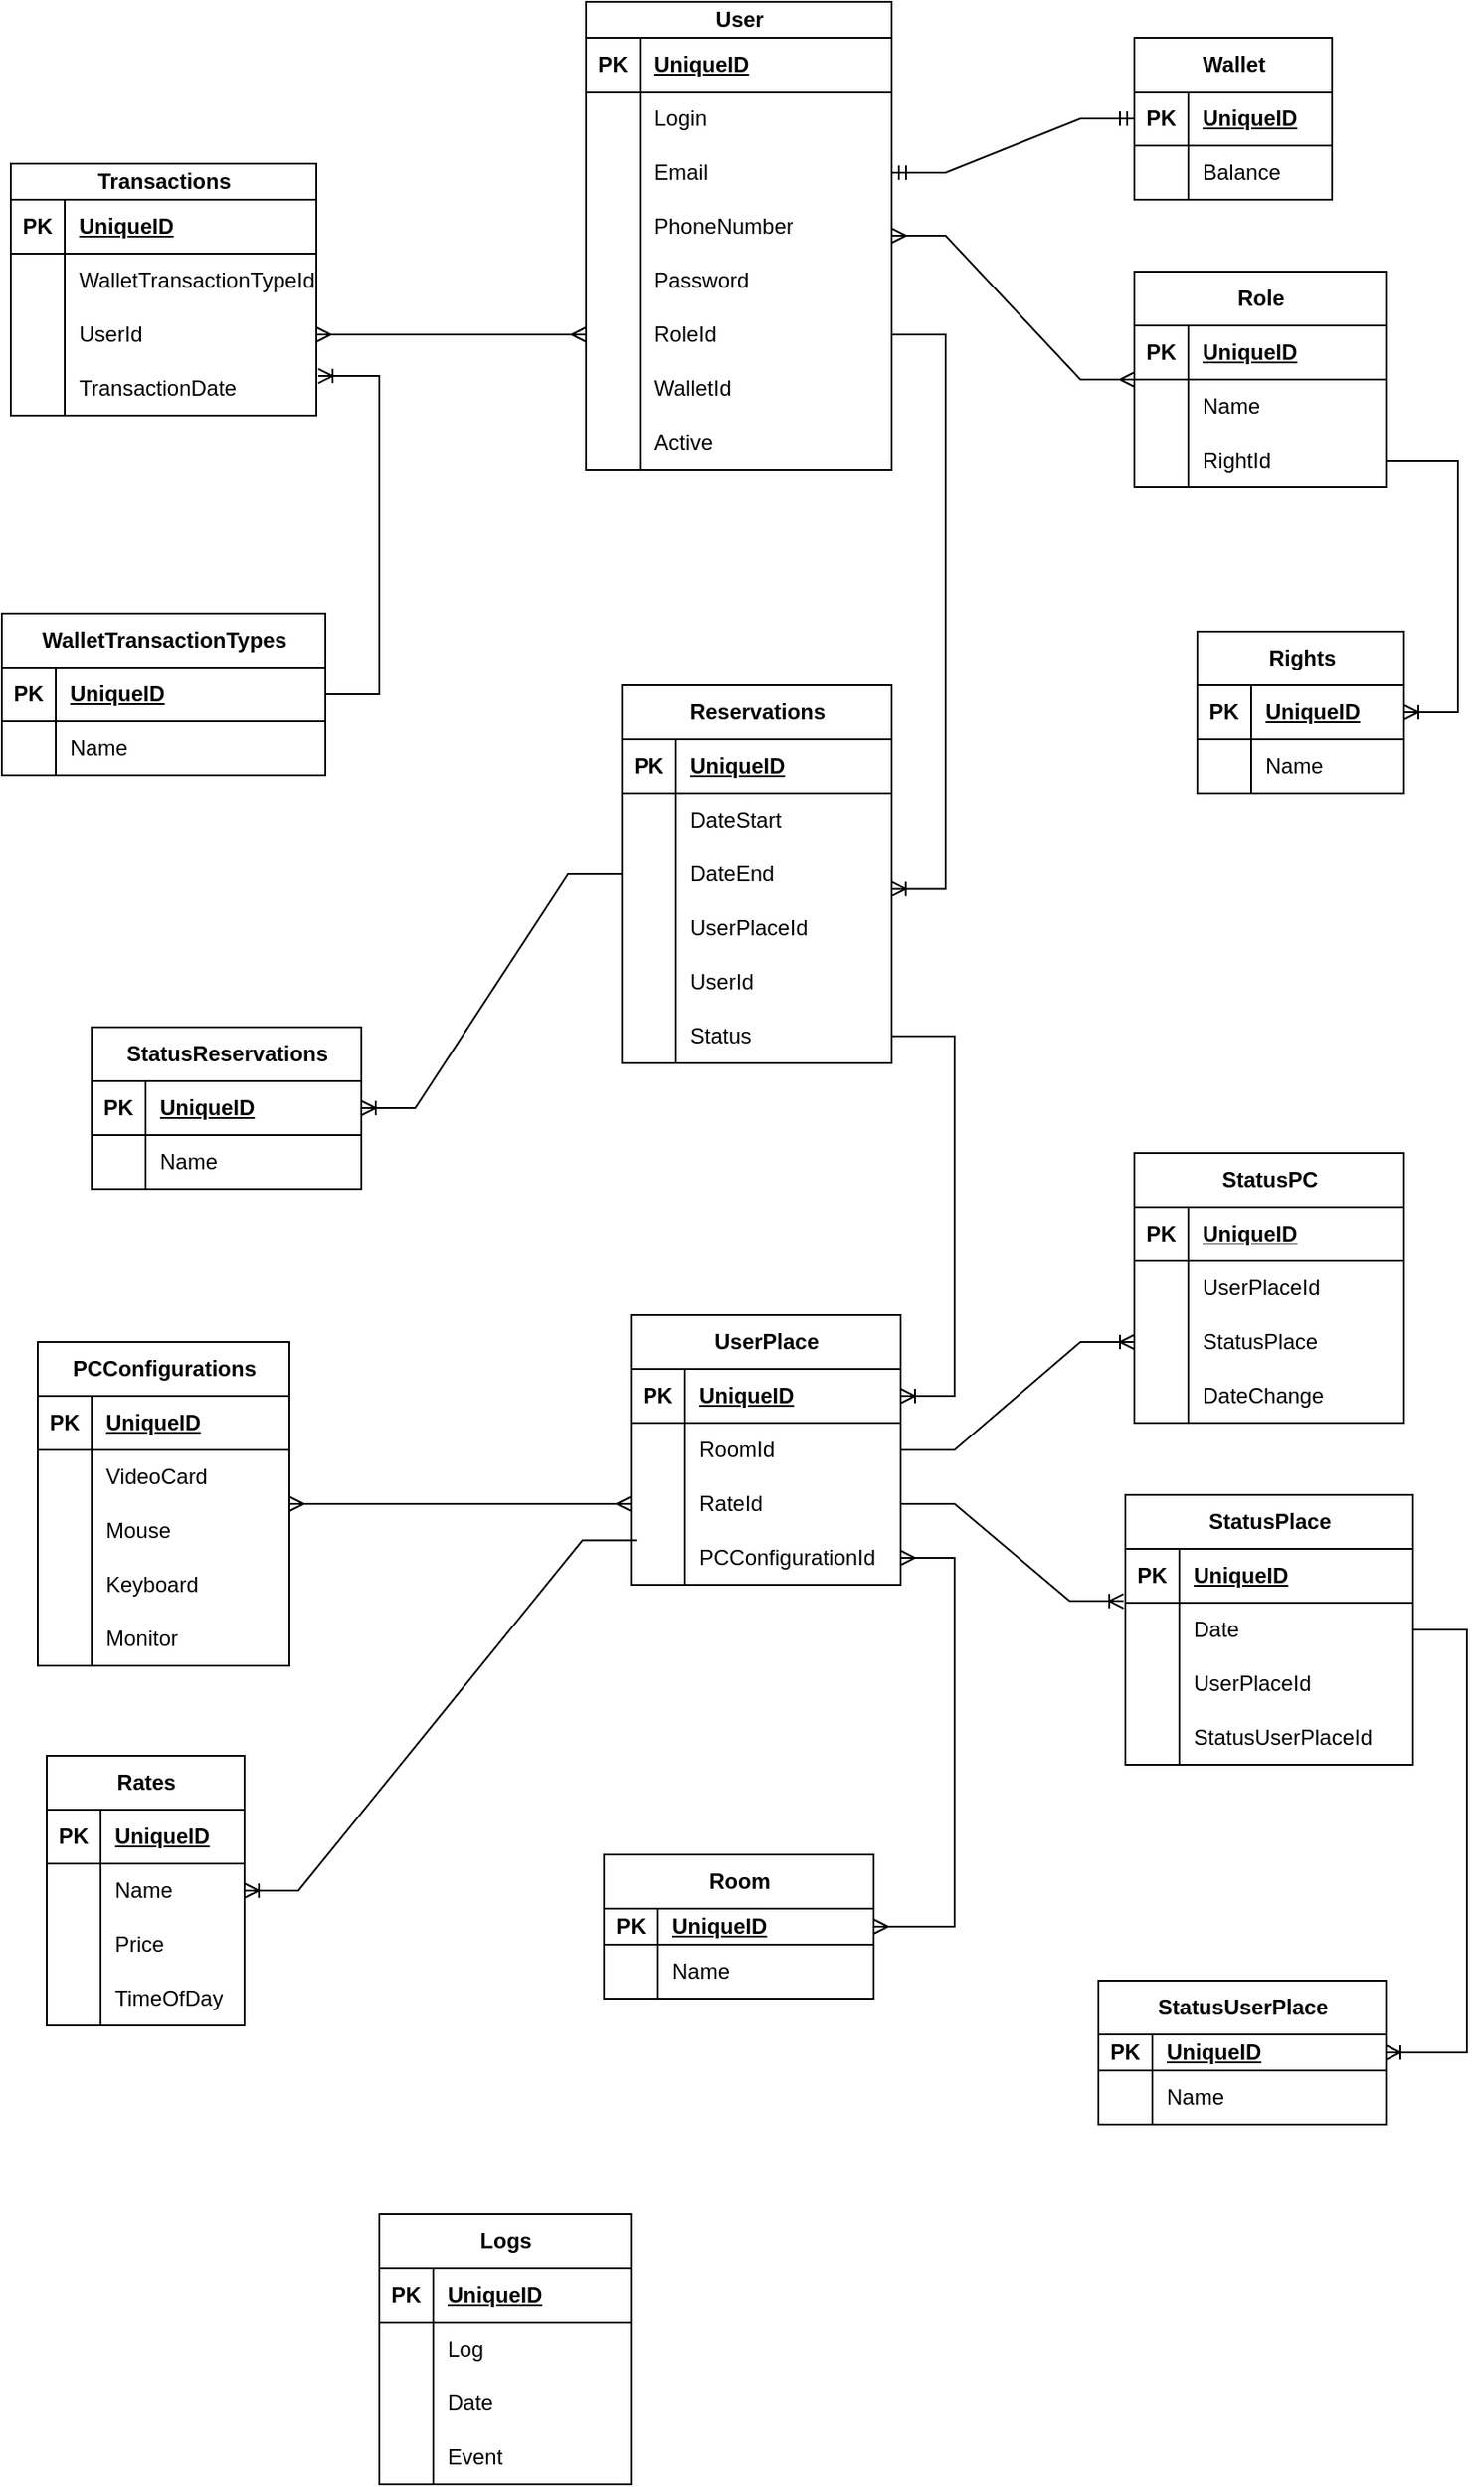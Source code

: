 <mxfile version="22.1.7" type="github">
  <diagram name="Страница — 1" id="zFSm4uwpE6V3R8-2AAQP">
    <mxGraphModel dx="3141" dy="2311" grid="1" gridSize="10" guides="1" tooltips="1" connect="1" arrows="1" fold="1" page="1" pageScale="1" pageWidth="827" pageHeight="1169" math="0" shadow="0">
      <root>
        <mxCell id="0" />
        <mxCell id="1" parent="0" />
        <mxCell id="6kBdyUMijBNZz9T5GCbZ-1" value="Role" style="shape=table;startSize=30;container=1;collapsible=1;childLayout=tableLayout;fixedRows=1;rowLines=0;fontStyle=1;align=center;resizeLast=1;html=1;" parent="1" vertex="1">
          <mxGeometry x="-190" y="-940" width="140" height="120" as="geometry" />
        </mxCell>
        <mxCell id="6kBdyUMijBNZz9T5GCbZ-2" value="" style="shape=tableRow;horizontal=0;startSize=0;swimlaneHead=0;swimlaneBody=0;fillColor=none;collapsible=0;dropTarget=0;points=[[0,0.5],[1,0.5]];portConstraint=eastwest;top=0;left=0;right=0;bottom=1;" parent="6kBdyUMijBNZz9T5GCbZ-1" vertex="1">
          <mxGeometry y="30" width="140" height="30" as="geometry" />
        </mxCell>
        <mxCell id="6kBdyUMijBNZz9T5GCbZ-3" value="PK" style="shape=partialRectangle;connectable=0;fillColor=none;top=0;left=0;bottom=0;right=0;fontStyle=1;overflow=hidden;whiteSpace=wrap;html=1;" parent="6kBdyUMijBNZz9T5GCbZ-2" vertex="1">
          <mxGeometry width="30" height="30" as="geometry">
            <mxRectangle width="30" height="30" as="alternateBounds" />
          </mxGeometry>
        </mxCell>
        <mxCell id="6kBdyUMijBNZz9T5GCbZ-4" value="UniqueID" style="shape=partialRectangle;connectable=0;fillColor=none;top=0;left=0;bottom=0;right=0;align=left;spacingLeft=6;fontStyle=5;overflow=hidden;whiteSpace=wrap;html=1;" parent="6kBdyUMijBNZz9T5GCbZ-2" vertex="1">
          <mxGeometry x="30" width="110" height="30" as="geometry">
            <mxRectangle width="110" height="30" as="alternateBounds" />
          </mxGeometry>
        </mxCell>
        <mxCell id="6kBdyUMijBNZz9T5GCbZ-5" value="" style="shape=tableRow;horizontal=0;startSize=0;swimlaneHead=0;swimlaneBody=0;fillColor=none;collapsible=0;dropTarget=0;points=[[0,0.5],[1,0.5]];portConstraint=eastwest;top=0;left=0;right=0;bottom=0;" parent="6kBdyUMijBNZz9T5GCbZ-1" vertex="1">
          <mxGeometry y="60" width="140" height="30" as="geometry" />
        </mxCell>
        <mxCell id="6kBdyUMijBNZz9T5GCbZ-6" value="" style="shape=partialRectangle;connectable=0;fillColor=none;top=0;left=0;bottom=0;right=0;editable=1;overflow=hidden;whiteSpace=wrap;html=1;" parent="6kBdyUMijBNZz9T5GCbZ-5" vertex="1">
          <mxGeometry width="30" height="30" as="geometry">
            <mxRectangle width="30" height="30" as="alternateBounds" />
          </mxGeometry>
        </mxCell>
        <mxCell id="6kBdyUMijBNZz9T5GCbZ-7" value="Name" style="shape=partialRectangle;connectable=0;fillColor=none;top=0;left=0;bottom=0;right=0;align=left;spacingLeft=6;overflow=hidden;whiteSpace=wrap;html=1;" parent="6kBdyUMijBNZz9T5GCbZ-5" vertex="1">
          <mxGeometry x="30" width="110" height="30" as="geometry">
            <mxRectangle width="110" height="30" as="alternateBounds" />
          </mxGeometry>
        </mxCell>
        <mxCell id="6kBdyUMijBNZz9T5GCbZ-8" value="" style="shape=tableRow;horizontal=0;startSize=0;swimlaneHead=0;swimlaneBody=0;fillColor=none;collapsible=0;dropTarget=0;points=[[0,0.5],[1,0.5]];portConstraint=eastwest;top=0;left=0;right=0;bottom=0;" parent="6kBdyUMijBNZz9T5GCbZ-1" vertex="1">
          <mxGeometry y="90" width="140" height="30" as="geometry" />
        </mxCell>
        <mxCell id="6kBdyUMijBNZz9T5GCbZ-9" value="" style="shape=partialRectangle;connectable=0;fillColor=none;top=0;left=0;bottom=0;right=0;editable=1;overflow=hidden;whiteSpace=wrap;html=1;" parent="6kBdyUMijBNZz9T5GCbZ-8" vertex="1">
          <mxGeometry width="30" height="30" as="geometry">
            <mxRectangle width="30" height="30" as="alternateBounds" />
          </mxGeometry>
        </mxCell>
        <mxCell id="6kBdyUMijBNZz9T5GCbZ-10" value="RightId" style="shape=partialRectangle;connectable=0;fillColor=none;top=0;left=0;bottom=0;right=0;align=left;spacingLeft=6;overflow=hidden;whiteSpace=wrap;html=1;" parent="6kBdyUMijBNZz9T5GCbZ-8" vertex="1">
          <mxGeometry x="30" width="110" height="30" as="geometry">
            <mxRectangle width="110" height="30" as="alternateBounds" />
          </mxGeometry>
        </mxCell>
        <mxCell id="6kBdyUMijBNZz9T5GCbZ-11" value="Rights" style="shape=table;startSize=30;container=1;collapsible=1;childLayout=tableLayout;fixedRows=1;rowLines=0;fontStyle=1;align=center;resizeLast=1;html=1;" parent="1" vertex="1">
          <mxGeometry x="-155" y="-740" width="115" height="90" as="geometry" />
        </mxCell>
        <mxCell id="6kBdyUMijBNZz9T5GCbZ-12" value="" style="shape=tableRow;horizontal=0;startSize=0;swimlaneHead=0;swimlaneBody=0;fillColor=none;collapsible=0;dropTarget=0;points=[[0,0.5],[1,0.5]];portConstraint=eastwest;top=0;left=0;right=0;bottom=1;" parent="6kBdyUMijBNZz9T5GCbZ-11" vertex="1">
          <mxGeometry y="30" width="115" height="30" as="geometry" />
        </mxCell>
        <mxCell id="6kBdyUMijBNZz9T5GCbZ-13" value="PK" style="shape=partialRectangle;connectable=0;fillColor=none;top=0;left=0;bottom=0;right=0;fontStyle=1;overflow=hidden;whiteSpace=wrap;html=1;" parent="6kBdyUMijBNZz9T5GCbZ-12" vertex="1">
          <mxGeometry width="30" height="30" as="geometry">
            <mxRectangle width="30" height="30" as="alternateBounds" />
          </mxGeometry>
        </mxCell>
        <mxCell id="6kBdyUMijBNZz9T5GCbZ-14" value="UniqueID" style="shape=partialRectangle;connectable=0;fillColor=none;top=0;left=0;bottom=0;right=0;align=left;spacingLeft=6;fontStyle=5;overflow=hidden;whiteSpace=wrap;html=1;" parent="6kBdyUMijBNZz9T5GCbZ-12" vertex="1">
          <mxGeometry x="30" width="85" height="30" as="geometry">
            <mxRectangle width="85" height="30" as="alternateBounds" />
          </mxGeometry>
        </mxCell>
        <mxCell id="6kBdyUMijBNZz9T5GCbZ-15" value="" style="shape=tableRow;horizontal=0;startSize=0;swimlaneHead=0;swimlaneBody=0;fillColor=none;collapsible=0;dropTarget=0;points=[[0,0.5],[1,0.5]];portConstraint=eastwest;top=0;left=0;right=0;bottom=0;" parent="6kBdyUMijBNZz9T5GCbZ-11" vertex="1">
          <mxGeometry y="60" width="115" height="30" as="geometry" />
        </mxCell>
        <mxCell id="6kBdyUMijBNZz9T5GCbZ-16" value="" style="shape=partialRectangle;connectable=0;fillColor=none;top=0;left=0;bottom=0;right=0;editable=1;overflow=hidden;whiteSpace=wrap;html=1;" parent="6kBdyUMijBNZz9T5GCbZ-15" vertex="1">
          <mxGeometry width="30" height="30" as="geometry">
            <mxRectangle width="30" height="30" as="alternateBounds" />
          </mxGeometry>
        </mxCell>
        <mxCell id="6kBdyUMijBNZz9T5GCbZ-17" value="Name" style="shape=partialRectangle;connectable=0;fillColor=none;top=0;left=0;bottom=0;right=0;align=left;spacingLeft=6;overflow=hidden;whiteSpace=wrap;html=1;" parent="6kBdyUMijBNZz9T5GCbZ-15" vertex="1">
          <mxGeometry x="30" width="85" height="30" as="geometry">
            <mxRectangle width="85" height="30" as="alternateBounds" />
          </mxGeometry>
        </mxCell>
        <mxCell id="6kBdyUMijBNZz9T5GCbZ-18" value="Wallet" style="shape=table;startSize=30;container=1;collapsible=1;childLayout=tableLayout;fixedRows=1;rowLines=0;fontStyle=1;align=center;resizeLast=1;html=1;" parent="1" vertex="1">
          <mxGeometry x="-190" y="-1070" width="110" height="90" as="geometry" />
        </mxCell>
        <mxCell id="6kBdyUMijBNZz9T5GCbZ-19" value="" style="shape=tableRow;horizontal=0;startSize=0;swimlaneHead=0;swimlaneBody=0;fillColor=none;collapsible=0;dropTarget=0;points=[[0,0.5],[1,0.5]];portConstraint=eastwest;top=0;left=0;right=0;bottom=1;" parent="6kBdyUMijBNZz9T5GCbZ-18" vertex="1">
          <mxGeometry y="30" width="110" height="30" as="geometry" />
        </mxCell>
        <mxCell id="6kBdyUMijBNZz9T5GCbZ-20" value="PK" style="shape=partialRectangle;connectable=0;fillColor=none;top=0;left=0;bottom=0;right=0;fontStyle=1;overflow=hidden;whiteSpace=wrap;html=1;" parent="6kBdyUMijBNZz9T5GCbZ-19" vertex="1">
          <mxGeometry width="30" height="30" as="geometry">
            <mxRectangle width="30" height="30" as="alternateBounds" />
          </mxGeometry>
        </mxCell>
        <mxCell id="6kBdyUMijBNZz9T5GCbZ-21" value="UniqueID" style="shape=partialRectangle;connectable=0;fillColor=none;top=0;left=0;bottom=0;right=0;align=left;spacingLeft=6;fontStyle=5;overflow=hidden;whiteSpace=wrap;html=1;" parent="6kBdyUMijBNZz9T5GCbZ-19" vertex="1">
          <mxGeometry x="30" width="80" height="30" as="geometry">
            <mxRectangle width="80" height="30" as="alternateBounds" />
          </mxGeometry>
        </mxCell>
        <mxCell id="6kBdyUMijBNZz9T5GCbZ-22" value="" style="shape=tableRow;horizontal=0;startSize=0;swimlaneHead=0;swimlaneBody=0;fillColor=none;collapsible=0;dropTarget=0;points=[[0,0.5],[1,0.5]];portConstraint=eastwest;top=0;left=0;right=0;bottom=0;" parent="6kBdyUMijBNZz9T5GCbZ-18" vertex="1">
          <mxGeometry y="60" width="110" height="30" as="geometry" />
        </mxCell>
        <mxCell id="6kBdyUMijBNZz9T5GCbZ-23" value="" style="shape=partialRectangle;connectable=0;fillColor=none;top=0;left=0;bottom=0;right=0;editable=1;overflow=hidden;whiteSpace=wrap;html=1;" parent="6kBdyUMijBNZz9T5GCbZ-22" vertex="1">
          <mxGeometry width="30" height="30" as="geometry">
            <mxRectangle width="30" height="30" as="alternateBounds" />
          </mxGeometry>
        </mxCell>
        <mxCell id="6kBdyUMijBNZz9T5GCbZ-24" value="Balance" style="shape=partialRectangle;connectable=0;fillColor=none;top=0;left=0;bottom=0;right=0;align=left;spacingLeft=6;overflow=hidden;whiteSpace=wrap;html=1;" parent="6kBdyUMijBNZz9T5GCbZ-22" vertex="1">
          <mxGeometry x="30" width="80" height="30" as="geometry">
            <mxRectangle width="80" height="30" as="alternateBounds" />
          </mxGeometry>
        </mxCell>
        <mxCell id="6kBdyUMijBNZz9T5GCbZ-25" value="User" style="shape=table;startSize=20;container=1;collapsible=1;childLayout=tableLayout;fixedRows=1;rowLines=0;fontStyle=1;align=center;resizeLast=1;html=1;" parent="1" vertex="1">
          <mxGeometry x="-495" y="-1090" width="170" height="260" as="geometry" />
        </mxCell>
        <mxCell id="6kBdyUMijBNZz9T5GCbZ-26" value="" style="shape=tableRow;horizontal=0;startSize=0;swimlaneHead=0;swimlaneBody=0;fillColor=none;collapsible=0;dropTarget=0;points=[[0,0.5],[1,0.5]];portConstraint=eastwest;top=0;left=0;right=0;bottom=1;" parent="6kBdyUMijBNZz9T5GCbZ-25" vertex="1">
          <mxGeometry y="20" width="170" height="30" as="geometry" />
        </mxCell>
        <mxCell id="6kBdyUMijBNZz9T5GCbZ-27" value="PK" style="shape=partialRectangle;connectable=0;fillColor=none;top=0;left=0;bottom=0;right=0;fontStyle=1;overflow=hidden;whiteSpace=wrap;html=1;" parent="6kBdyUMijBNZz9T5GCbZ-26" vertex="1">
          <mxGeometry width="30" height="30" as="geometry">
            <mxRectangle width="30" height="30" as="alternateBounds" />
          </mxGeometry>
        </mxCell>
        <mxCell id="6kBdyUMijBNZz9T5GCbZ-28" value="UniqueID" style="shape=partialRectangle;connectable=0;fillColor=none;top=0;left=0;bottom=0;right=0;align=left;spacingLeft=6;fontStyle=5;overflow=hidden;whiteSpace=wrap;html=1;" parent="6kBdyUMijBNZz9T5GCbZ-26" vertex="1">
          <mxGeometry x="30" width="140" height="30" as="geometry">
            <mxRectangle width="140" height="30" as="alternateBounds" />
          </mxGeometry>
        </mxCell>
        <mxCell id="6kBdyUMijBNZz9T5GCbZ-29" value="" style="shape=tableRow;horizontal=0;startSize=0;swimlaneHead=0;swimlaneBody=0;fillColor=none;collapsible=0;dropTarget=0;points=[[0,0.5],[1,0.5]];portConstraint=eastwest;top=0;left=0;right=0;bottom=0;" parent="6kBdyUMijBNZz9T5GCbZ-25" vertex="1">
          <mxGeometry y="50" width="170" height="30" as="geometry" />
        </mxCell>
        <mxCell id="6kBdyUMijBNZz9T5GCbZ-30" value="" style="shape=partialRectangle;connectable=0;fillColor=none;top=0;left=0;bottom=0;right=0;editable=1;overflow=hidden;whiteSpace=wrap;html=1;" parent="6kBdyUMijBNZz9T5GCbZ-29" vertex="1">
          <mxGeometry width="30" height="30" as="geometry">
            <mxRectangle width="30" height="30" as="alternateBounds" />
          </mxGeometry>
        </mxCell>
        <mxCell id="6kBdyUMijBNZz9T5GCbZ-31" value="Login" style="shape=partialRectangle;connectable=0;fillColor=none;top=0;left=0;bottom=0;right=0;align=left;spacingLeft=6;overflow=hidden;whiteSpace=wrap;html=1;" parent="6kBdyUMijBNZz9T5GCbZ-29" vertex="1">
          <mxGeometry x="30" width="140" height="30" as="geometry">
            <mxRectangle width="140" height="30" as="alternateBounds" />
          </mxGeometry>
        </mxCell>
        <mxCell id="6kBdyUMijBNZz9T5GCbZ-32" value="" style="shape=tableRow;horizontal=0;startSize=0;swimlaneHead=0;swimlaneBody=0;fillColor=none;collapsible=0;dropTarget=0;points=[[0,0.5],[1,0.5]];portConstraint=eastwest;top=0;left=0;right=0;bottom=0;" parent="6kBdyUMijBNZz9T5GCbZ-25" vertex="1">
          <mxGeometry y="80" width="170" height="30" as="geometry" />
        </mxCell>
        <mxCell id="6kBdyUMijBNZz9T5GCbZ-33" value="" style="shape=partialRectangle;connectable=0;fillColor=none;top=0;left=0;bottom=0;right=0;editable=1;overflow=hidden;whiteSpace=wrap;html=1;" parent="6kBdyUMijBNZz9T5GCbZ-32" vertex="1">
          <mxGeometry width="30" height="30" as="geometry">
            <mxRectangle width="30" height="30" as="alternateBounds" />
          </mxGeometry>
        </mxCell>
        <mxCell id="6kBdyUMijBNZz9T5GCbZ-34" value="Email" style="shape=partialRectangle;connectable=0;fillColor=none;top=0;left=0;bottom=0;right=0;align=left;spacingLeft=6;overflow=hidden;whiteSpace=wrap;html=1;" parent="6kBdyUMijBNZz9T5GCbZ-32" vertex="1">
          <mxGeometry x="30" width="140" height="30" as="geometry">
            <mxRectangle width="140" height="30" as="alternateBounds" />
          </mxGeometry>
        </mxCell>
        <mxCell id="6kBdyUMijBNZz9T5GCbZ-35" value="" style="shape=tableRow;horizontal=0;startSize=0;swimlaneHead=0;swimlaneBody=0;fillColor=none;collapsible=0;dropTarget=0;points=[[0,0.5],[1,0.5]];portConstraint=eastwest;top=0;left=0;right=0;bottom=0;" parent="6kBdyUMijBNZz9T5GCbZ-25" vertex="1">
          <mxGeometry y="110" width="170" height="30" as="geometry" />
        </mxCell>
        <mxCell id="6kBdyUMijBNZz9T5GCbZ-36" value="" style="shape=partialRectangle;connectable=0;fillColor=none;top=0;left=0;bottom=0;right=0;editable=1;overflow=hidden;whiteSpace=wrap;html=1;" parent="6kBdyUMijBNZz9T5GCbZ-35" vertex="1">
          <mxGeometry width="30" height="30" as="geometry">
            <mxRectangle width="30" height="30" as="alternateBounds" />
          </mxGeometry>
        </mxCell>
        <mxCell id="6kBdyUMijBNZz9T5GCbZ-37" value="PhoneNumber" style="shape=partialRectangle;connectable=0;fillColor=none;top=0;left=0;bottom=0;right=0;align=left;spacingLeft=6;overflow=hidden;whiteSpace=wrap;html=1;" parent="6kBdyUMijBNZz9T5GCbZ-35" vertex="1">
          <mxGeometry x="30" width="140" height="30" as="geometry">
            <mxRectangle width="140" height="30" as="alternateBounds" />
          </mxGeometry>
        </mxCell>
        <mxCell id="6kBdyUMijBNZz9T5GCbZ-38" value="" style="shape=tableRow;horizontal=0;startSize=0;swimlaneHead=0;swimlaneBody=0;fillColor=none;collapsible=0;dropTarget=0;points=[[0,0.5],[1,0.5]];portConstraint=eastwest;top=0;left=0;right=0;bottom=0;" parent="6kBdyUMijBNZz9T5GCbZ-25" vertex="1">
          <mxGeometry y="140" width="170" height="30" as="geometry" />
        </mxCell>
        <mxCell id="6kBdyUMijBNZz9T5GCbZ-39" value="" style="shape=partialRectangle;connectable=0;fillColor=none;top=0;left=0;bottom=0;right=0;editable=1;overflow=hidden;whiteSpace=wrap;html=1;" parent="6kBdyUMijBNZz9T5GCbZ-38" vertex="1">
          <mxGeometry width="30" height="30" as="geometry">
            <mxRectangle width="30" height="30" as="alternateBounds" />
          </mxGeometry>
        </mxCell>
        <mxCell id="6kBdyUMijBNZz9T5GCbZ-40" value="Password" style="shape=partialRectangle;connectable=0;fillColor=none;top=0;left=0;bottom=0;right=0;align=left;spacingLeft=6;overflow=hidden;whiteSpace=wrap;html=1;" parent="6kBdyUMijBNZz9T5GCbZ-38" vertex="1">
          <mxGeometry x="30" width="140" height="30" as="geometry">
            <mxRectangle width="140" height="30" as="alternateBounds" />
          </mxGeometry>
        </mxCell>
        <mxCell id="6kBdyUMijBNZz9T5GCbZ-41" value="" style="shape=tableRow;horizontal=0;startSize=0;swimlaneHead=0;swimlaneBody=0;fillColor=none;collapsible=0;dropTarget=0;points=[[0,0.5],[1,0.5]];portConstraint=eastwest;top=0;left=0;right=0;bottom=0;" parent="6kBdyUMijBNZz9T5GCbZ-25" vertex="1">
          <mxGeometry y="170" width="170" height="30" as="geometry" />
        </mxCell>
        <mxCell id="6kBdyUMijBNZz9T5GCbZ-42" value="" style="shape=partialRectangle;connectable=0;fillColor=none;top=0;left=0;bottom=0;right=0;editable=1;overflow=hidden;whiteSpace=wrap;html=1;" parent="6kBdyUMijBNZz9T5GCbZ-41" vertex="1">
          <mxGeometry width="30" height="30" as="geometry">
            <mxRectangle width="30" height="30" as="alternateBounds" />
          </mxGeometry>
        </mxCell>
        <mxCell id="6kBdyUMijBNZz9T5GCbZ-43" value="RoleId" style="shape=partialRectangle;connectable=0;fillColor=none;top=0;left=0;bottom=0;right=0;align=left;spacingLeft=6;overflow=hidden;whiteSpace=wrap;html=1;" parent="6kBdyUMijBNZz9T5GCbZ-41" vertex="1">
          <mxGeometry x="30" width="140" height="30" as="geometry">
            <mxRectangle width="140" height="30" as="alternateBounds" />
          </mxGeometry>
        </mxCell>
        <mxCell id="6kBdyUMijBNZz9T5GCbZ-44" value="" style="shape=tableRow;horizontal=0;startSize=0;swimlaneHead=0;swimlaneBody=0;fillColor=none;collapsible=0;dropTarget=0;points=[[0,0.5],[1,0.5]];portConstraint=eastwest;top=0;left=0;right=0;bottom=0;" parent="6kBdyUMijBNZz9T5GCbZ-25" vertex="1">
          <mxGeometry y="200" width="170" height="30" as="geometry" />
        </mxCell>
        <mxCell id="6kBdyUMijBNZz9T5GCbZ-45" value="" style="shape=partialRectangle;connectable=0;fillColor=none;top=0;left=0;bottom=0;right=0;editable=1;overflow=hidden;whiteSpace=wrap;html=1;" parent="6kBdyUMijBNZz9T5GCbZ-44" vertex="1">
          <mxGeometry width="30" height="30" as="geometry">
            <mxRectangle width="30" height="30" as="alternateBounds" />
          </mxGeometry>
        </mxCell>
        <mxCell id="6kBdyUMijBNZz9T5GCbZ-46" value="WalletId" style="shape=partialRectangle;connectable=0;fillColor=none;top=0;left=0;bottom=0;right=0;align=left;spacingLeft=6;overflow=hidden;whiteSpace=wrap;html=1;" parent="6kBdyUMijBNZz9T5GCbZ-44" vertex="1">
          <mxGeometry x="30" width="140" height="30" as="geometry">
            <mxRectangle width="140" height="30" as="alternateBounds" />
          </mxGeometry>
        </mxCell>
        <mxCell id="6kBdyUMijBNZz9T5GCbZ-47" value="" style="shape=tableRow;horizontal=0;startSize=0;swimlaneHead=0;swimlaneBody=0;fillColor=none;collapsible=0;dropTarget=0;points=[[0,0.5],[1,0.5]];portConstraint=eastwest;top=0;left=0;right=0;bottom=0;" parent="6kBdyUMijBNZz9T5GCbZ-25" vertex="1">
          <mxGeometry y="230" width="170" height="30" as="geometry" />
        </mxCell>
        <mxCell id="6kBdyUMijBNZz9T5GCbZ-48" value="" style="shape=partialRectangle;connectable=0;fillColor=none;top=0;left=0;bottom=0;right=0;editable=1;overflow=hidden;whiteSpace=wrap;html=1;" parent="6kBdyUMijBNZz9T5GCbZ-47" vertex="1">
          <mxGeometry width="30" height="30" as="geometry">
            <mxRectangle width="30" height="30" as="alternateBounds" />
          </mxGeometry>
        </mxCell>
        <mxCell id="6kBdyUMijBNZz9T5GCbZ-49" value="Active" style="shape=partialRectangle;connectable=0;fillColor=none;top=0;left=0;bottom=0;right=0;align=left;spacingLeft=6;overflow=hidden;whiteSpace=wrap;html=1;" parent="6kBdyUMijBNZz9T5GCbZ-47" vertex="1">
          <mxGeometry x="30" width="140" height="30" as="geometry">
            <mxRectangle width="140" height="30" as="alternateBounds" />
          </mxGeometry>
        </mxCell>
        <mxCell id="6kBdyUMijBNZz9T5GCbZ-50" value="PCConfigurations" style="shape=table;startSize=30;container=1;collapsible=1;childLayout=tableLayout;fixedRows=1;rowLines=0;fontStyle=1;align=center;resizeLast=1;html=1;" parent="1" vertex="1">
          <mxGeometry x="-800" y="-345" width="140" height="180" as="geometry" />
        </mxCell>
        <mxCell id="6kBdyUMijBNZz9T5GCbZ-51" value="" style="shape=tableRow;horizontal=0;startSize=0;swimlaneHead=0;swimlaneBody=0;fillColor=none;collapsible=0;dropTarget=0;points=[[0,0.5],[1,0.5]];portConstraint=eastwest;top=0;left=0;right=0;bottom=1;" parent="6kBdyUMijBNZz9T5GCbZ-50" vertex="1">
          <mxGeometry y="30" width="140" height="30" as="geometry" />
        </mxCell>
        <mxCell id="6kBdyUMijBNZz9T5GCbZ-52" value="PK" style="shape=partialRectangle;connectable=0;fillColor=none;top=0;left=0;bottom=0;right=0;fontStyle=1;overflow=hidden;whiteSpace=wrap;html=1;" parent="6kBdyUMijBNZz9T5GCbZ-51" vertex="1">
          <mxGeometry width="30" height="30" as="geometry">
            <mxRectangle width="30" height="30" as="alternateBounds" />
          </mxGeometry>
        </mxCell>
        <mxCell id="6kBdyUMijBNZz9T5GCbZ-53" value="UniqueID" style="shape=partialRectangle;connectable=0;fillColor=none;top=0;left=0;bottom=0;right=0;align=left;spacingLeft=6;fontStyle=5;overflow=hidden;whiteSpace=wrap;html=1;" parent="6kBdyUMijBNZz9T5GCbZ-51" vertex="1">
          <mxGeometry x="30" width="110" height="30" as="geometry">
            <mxRectangle width="110" height="30" as="alternateBounds" />
          </mxGeometry>
        </mxCell>
        <mxCell id="6kBdyUMijBNZz9T5GCbZ-54" value="" style="shape=tableRow;horizontal=0;startSize=0;swimlaneHead=0;swimlaneBody=0;fillColor=none;collapsible=0;dropTarget=0;points=[[0,0.5],[1,0.5]];portConstraint=eastwest;top=0;left=0;right=0;bottom=0;" parent="6kBdyUMijBNZz9T5GCbZ-50" vertex="1">
          <mxGeometry y="60" width="140" height="30" as="geometry" />
        </mxCell>
        <mxCell id="6kBdyUMijBNZz9T5GCbZ-55" value="" style="shape=partialRectangle;connectable=0;fillColor=none;top=0;left=0;bottom=0;right=0;editable=1;overflow=hidden;whiteSpace=wrap;html=1;" parent="6kBdyUMijBNZz9T5GCbZ-54" vertex="1">
          <mxGeometry width="30" height="30" as="geometry">
            <mxRectangle width="30" height="30" as="alternateBounds" />
          </mxGeometry>
        </mxCell>
        <mxCell id="6kBdyUMijBNZz9T5GCbZ-56" value="VideoCard" style="shape=partialRectangle;connectable=0;fillColor=none;top=0;left=0;bottom=0;right=0;align=left;spacingLeft=6;overflow=hidden;whiteSpace=wrap;html=1;" parent="6kBdyUMijBNZz9T5GCbZ-54" vertex="1">
          <mxGeometry x="30" width="110" height="30" as="geometry">
            <mxRectangle width="110" height="30" as="alternateBounds" />
          </mxGeometry>
        </mxCell>
        <mxCell id="6kBdyUMijBNZz9T5GCbZ-57" value="" style="shape=tableRow;horizontal=0;startSize=0;swimlaneHead=0;swimlaneBody=0;fillColor=none;collapsible=0;dropTarget=0;points=[[0,0.5],[1,0.5]];portConstraint=eastwest;top=0;left=0;right=0;bottom=0;" parent="6kBdyUMijBNZz9T5GCbZ-50" vertex="1">
          <mxGeometry y="90" width="140" height="30" as="geometry" />
        </mxCell>
        <mxCell id="6kBdyUMijBNZz9T5GCbZ-58" value="" style="shape=partialRectangle;connectable=0;fillColor=none;top=0;left=0;bottom=0;right=0;editable=1;overflow=hidden;whiteSpace=wrap;html=1;" parent="6kBdyUMijBNZz9T5GCbZ-57" vertex="1">
          <mxGeometry width="30" height="30" as="geometry">
            <mxRectangle width="30" height="30" as="alternateBounds" />
          </mxGeometry>
        </mxCell>
        <mxCell id="6kBdyUMijBNZz9T5GCbZ-59" value="Mouse" style="shape=partialRectangle;connectable=0;fillColor=none;top=0;left=0;bottom=0;right=0;align=left;spacingLeft=6;overflow=hidden;whiteSpace=wrap;html=1;" parent="6kBdyUMijBNZz9T5GCbZ-57" vertex="1">
          <mxGeometry x="30" width="110" height="30" as="geometry">
            <mxRectangle width="110" height="30" as="alternateBounds" />
          </mxGeometry>
        </mxCell>
        <mxCell id="6kBdyUMijBNZz9T5GCbZ-60" value="" style="shape=tableRow;horizontal=0;startSize=0;swimlaneHead=0;swimlaneBody=0;fillColor=none;collapsible=0;dropTarget=0;points=[[0,0.5],[1,0.5]];portConstraint=eastwest;top=0;left=0;right=0;bottom=0;" parent="6kBdyUMijBNZz9T5GCbZ-50" vertex="1">
          <mxGeometry y="120" width="140" height="30" as="geometry" />
        </mxCell>
        <mxCell id="6kBdyUMijBNZz9T5GCbZ-61" value="" style="shape=partialRectangle;connectable=0;fillColor=none;top=0;left=0;bottom=0;right=0;editable=1;overflow=hidden;whiteSpace=wrap;html=1;" parent="6kBdyUMijBNZz9T5GCbZ-60" vertex="1">
          <mxGeometry width="30" height="30" as="geometry">
            <mxRectangle width="30" height="30" as="alternateBounds" />
          </mxGeometry>
        </mxCell>
        <mxCell id="6kBdyUMijBNZz9T5GCbZ-62" value="Keyboard" style="shape=partialRectangle;connectable=0;fillColor=none;top=0;left=0;bottom=0;right=0;align=left;spacingLeft=6;overflow=hidden;whiteSpace=wrap;html=1;" parent="6kBdyUMijBNZz9T5GCbZ-60" vertex="1">
          <mxGeometry x="30" width="110" height="30" as="geometry">
            <mxRectangle width="110" height="30" as="alternateBounds" />
          </mxGeometry>
        </mxCell>
        <mxCell id="6kBdyUMijBNZz9T5GCbZ-63" value="" style="shape=tableRow;horizontal=0;startSize=0;swimlaneHead=0;swimlaneBody=0;fillColor=none;collapsible=0;dropTarget=0;points=[[0,0.5],[1,0.5]];portConstraint=eastwest;top=0;left=0;right=0;bottom=0;" parent="6kBdyUMijBNZz9T5GCbZ-50" vertex="1">
          <mxGeometry y="150" width="140" height="30" as="geometry" />
        </mxCell>
        <mxCell id="6kBdyUMijBNZz9T5GCbZ-64" value="" style="shape=partialRectangle;connectable=0;fillColor=none;top=0;left=0;bottom=0;right=0;editable=1;overflow=hidden;whiteSpace=wrap;html=1;" parent="6kBdyUMijBNZz9T5GCbZ-63" vertex="1">
          <mxGeometry width="30" height="30" as="geometry">
            <mxRectangle width="30" height="30" as="alternateBounds" />
          </mxGeometry>
        </mxCell>
        <mxCell id="6kBdyUMijBNZz9T5GCbZ-65" value="Monitor" style="shape=partialRectangle;connectable=0;fillColor=none;top=0;left=0;bottom=0;right=0;align=left;spacingLeft=6;overflow=hidden;whiteSpace=wrap;html=1;" parent="6kBdyUMijBNZz9T5GCbZ-63" vertex="1">
          <mxGeometry x="30" width="110" height="30" as="geometry">
            <mxRectangle width="110" height="30" as="alternateBounds" />
          </mxGeometry>
        </mxCell>
        <mxCell id="6kBdyUMijBNZz9T5GCbZ-66" value="Rates" style="shape=table;startSize=30;container=1;collapsible=1;childLayout=tableLayout;fixedRows=1;rowLines=0;fontStyle=1;align=center;resizeLast=1;html=1;" parent="1" vertex="1">
          <mxGeometry x="-795" y="-115" width="110" height="150" as="geometry" />
        </mxCell>
        <mxCell id="6kBdyUMijBNZz9T5GCbZ-67" value="" style="shape=tableRow;horizontal=0;startSize=0;swimlaneHead=0;swimlaneBody=0;fillColor=none;collapsible=0;dropTarget=0;points=[[0,0.5],[1,0.5]];portConstraint=eastwest;top=0;left=0;right=0;bottom=1;" parent="6kBdyUMijBNZz9T5GCbZ-66" vertex="1">
          <mxGeometry y="30" width="110" height="30" as="geometry" />
        </mxCell>
        <mxCell id="6kBdyUMijBNZz9T5GCbZ-68" value="PK" style="shape=partialRectangle;connectable=0;fillColor=none;top=0;left=0;bottom=0;right=0;fontStyle=1;overflow=hidden;whiteSpace=wrap;html=1;" parent="6kBdyUMijBNZz9T5GCbZ-67" vertex="1">
          <mxGeometry width="30" height="30" as="geometry">
            <mxRectangle width="30" height="30" as="alternateBounds" />
          </mxGeometry>
        </mxCell>
        <mxCell id="6kBdyUMijBNZz9T5GCbZ-69" value="UniqueID" style="shape=partialRectangle;connectable=0;fillColor=none;top=0;left=0;bottom=0;right=0;align=left;spacingLeft=6;fontStyle=5;overflow=hidden;whiteSpace=wrap;html=1;" parent="6kBdyUMijBNZz9T5GCbZ-67" vertex="1">
          <mxGeometry x="30" width="80" height="30" as="geometry">
            <mxRectangle width="80" height="30" as="alternateBounds" />
          </mxGeometry>
        </mxCell>
        <mxCell id="6kBdyUMijBNZz9T5GCbZ-70" value="" style="shape=tableRow;horizontal=0;startSize=0;swimlaneHead=0;swimlaneBody=0;fillColor=none;collapsible=0;dropTarget=0;points=[[0,0.5],[1,0.5]];portConstraint=eastwest;top=0;left=0;right=0;bottom=0;" parent="6kBdyUMijBNZz9T5GCbZ-66" vertex="1">
          <mxGeometry y="60" width="110" height="30" as="geometry" />
        </mxCell>
        <mxCell id="6kBdyUMijBNZz9T5GCbZ-71" value="" style="shape=partialRectangle;connectable=0;fillColor=none;top=0;left=0;bottom=0;right=0;editable=1;overflow=hidden;whiteSpace=wrap;html=1;" parent="6kBdyUMijBNZz9T5GCbZ-70" vertex="1">
          <mxGeometry width="30" height="30" as="geometry">
            <mxRectangle width="30" height="30" as="alternateBounds" />
          </mxGeometry>
        </mxCell>
        <mxCell id="6kBdyUMijBNZz9T5GCbZ-72" value="Name" style="shape=partialRectangle;connectable=0;fillColor=none;top=0;left=0;bottom=0;right=0;align=left;spacingLeft=6;overflow=hidden;whiteSpace=wrap;html=1;" parent="6kBdyUMijBNZz9T5GCbZ-70" vertex="1">
          <mxGeometry x="30" width="80" height="30" as="geometry">
            <mxRectangle width="80" height="30" as="alternateBounds" />
          </mxGeometry>
        </mxCell>
        <mxCell id="6kBdyUMijBNZz9T5GCbZ-73" value="" style="shape=tableRow;horizontal=0;startSize=0;swimlaneHead=0;swimlaneBody=0;fillColor=none;collapsible=0;dropTarget=0;points=[[0,0.5],[1,0.5]];portConstraint=eastwest;top=0;left=0;right=0;bottom=0;" parent="6kBdyUMijBNZz9T5GCbZ-66" vertex="1">
          <mxGeometry y="90" width="110" height="30" as="geometry" />
        </mxCell>
        <mxCell id="6kBdyUMijBNZz9T5GCbZ-74" value="" style="shape=partialRectangle;connectable=0;fillColor=none;top=0;left=0;bottom=0;right=0;editable=1;overflow=hidden;whiteSpace=wrap;html=1;" parent="6kBdyUMijBNZz9T5GCbZ-73" vertex="1">
          <mxGeometry width="30" height="30" as="geometry">
            <mxRectangle width="30" height="30" as="alternateBounds" />
          </mxGeometry>
        </mxCell>
        <mxCell id="6kBdyUMijBNZz9T5GCbZ-75" value="Price" style="shape=partialRectangle;connectable=0;fillColor=none;top=0;left=0;bottom=0;right=0;align=left;spacingLeft=6;overflow=hidden;whiteSpace=wrap;html=1;" parent="6kBdyUMijBNZz9T5GCbZ-73" vertex="1">
          <mxGeometry x="30" width="80" height="30" as="geometry">
            <mxRectangle width="80" height="30" as="alternateBounds" />
          </mxGeometry>
        </mxCell>
        <mxCell id="6kBdyUMijBNZz9T5GCbZ-76" value="" style="shape=tableRow;horizontal=0;startSize=0;swimlaneHead=0;swimlaneBody=0;fillColor=none;collapsible=0;dropTarget=0;points=[[0,0.5],[1,0.5]];portConstraint=eastwest;top=0;left=0;right=0;bottom=0;" parent="6kBdyUMijBNZz9T5GCbZ-66" vertex="1">
          <mxGeometry y="120" width="110" height="30" as="geometry" />
        </mxCell>
        <mxCell id="6kBdyUMijBNZz9T5GCbZ-77" value="" style="shape=partialRectangle;connectable=0;fillColor=none;top=0;left=0;bottom=0;right=0;editable=1;overflow=hidden;whiteSpace=wrap;html=1;" parent="6kBdyUMijBNZz9T5GCbZ-76" vertex="1">
          <mxGeometry width="30" height="30" as="geometry">
            <mxRectangle width="30" height="30" as="alternateBounds" />
          </mxGeometry>
        </mxCell>
        <mxCell id="6kBdyUMijBNZz9T5GCbZ-78" value="TimeOfDay" style="shape=partialRectangle;connectable=0;fillColor=none;top=0;left=0;bottom=0;right=0;align=left;spacingLeft=6;overflow=hidden;whiteSpace=wrap;html=1;" parent="6kBdyUMijBNZz9T5GCbZ-76" vertex="1">
          <mxGeometry x="30" width="80" height="30" as="geometry">
            <mxRectangle width="80" height="30" as="alternateBounds" />
          </mxGeometry>
        </mxCell>
        <mxCell id="6kBdyUMijBNZz9T5GCbZ-79" value="Room" style="shape=table;startSize=30;container=1;collapsible=1;childLayout=tableLayout;fixedRows=1;rowLines=0;fontStyle=1;align=center;resizeLast=1;html=1;" parent="1" vertex="1">
          <mxGeometry x="-485" y="-60" width="150" height="80" as="geometry" />
        </mxCell>
        <mxCell id="6kBdyUMijBNZz9T5GCbZ-80" value="" style="shape=tableRow;horizontal=0;startSize=0;swimlaneHead=0;swimlaneBody=0;fillColor=none;collapsible=0;dropTarget=0;points=[[0,0.5],[1,0.5]];portConstraint=eastwest;top=0;left=0;right=0;bottom=1;" parent="6kBdyUMijBNZz9T5GCbZ-79" vertex="1">
          <mxGeometry y="30" width="150" height="20" as="geometry" />
        </mxCell>
        <mxCell id="6kBdyUMijBNZz9T5GCbZ-81" value="PK" style="shape=partialRectangle;connectable=0;fillColor=none;top=0;left=0;bottom=0;right=0;fontStyle=1;overflow=hidden;whiteSpace=wrap;html=1;" parent="6kBdyUMijBNZz9T5GCbZ-80" vertex="1">
          <mxGeometry width="30" height="20" as="geometry">
            <mxRectangle width="30" height="20" as="alternateBounds" />
          </mxGeometry>
        </mxCell>
        <mxCell id="6kBdyUMijBNZz9T5GCbZ-82" value="UniqueID" style="shape=partialRectangle;connectable=0;fillColor=none;top=0;left=0;bottom=0;right=0;align=left;spacingLeft=6;fontStyle=5;overflow=hidden;whiteSpace=wrap;html=1;" parent="6kBdyUMijBNZz9T5GCbZ-80" vertex="1">
          <mxGeometry x="30" width="120" height="20" as="geometry">
            <mxRectangle width="120" height="20" as="alternateBounds" />
          </mxGeometry>
        </mxCell>
        <mxCell id="6kBdyUMijBNZz9T5GCbZ-83" value="" style="shape=tableRow;horizontal=0;startSize=0;swimlaneHead=0;swimlaneBody=0;fillColor=none;collapsible=0;dropTarget=0;points=[[0,0.5],[1,0.5]];portConstraint=eastwest;top=0;left=0;right=0;bottom=0;" parent="6kBdyUMijBNZz9T5GCbZ-79" vertex="1">
          <mxGeometry y="50" width="150" height="30" as="geometry" />
        </mxCell>
        <mxCell id="6kBdyUMijBNZz9T5GCbZ-84" value="" style="shape=partialRectangle;connectable=0;fillColor=none;top=0;left=0;bottom=0;right=0;editable=1;overflow=hidden;whiteSpace=wrap;html=1;" parent="6kBdyUMijBNZz9T5GCbZ-83" vertex="1">
          <mxGeometry width="30" height="30" as="geometry">
            <mxRectangle width="30" height="30" as="alternateBounds" />
          </mxGeometry>
        </mxCell>
        <mxCell id="6kBdyUMijBNZz9T5GCbZ-85" value="Name" style="shape=partialRectangle;connectable=0;fillColor=none;top=0;left=0;bottom=0;right=0;align=left;spacingLeft=6;overflow=hidden;whiteSpace=wrap;html=1;" parent="6kBdyUMijBNZz9T5GCbZ-83" vertex="1">
          <mxGeometry x="30" width="120" height="30" as="geometry">
            <mxRectangle width="120" height="30" as="alternateBounds" />
          </mxGeometry>
        </mxCell>
        <mxCell id="6kBdyUMijBNZz9T5GCbZ-86" value="UserPlace" style="shape=table;startSize=30;container=1;collapsible=1;childLayout=tableLayout;fixedRows=1;rowLines=0;fontStyle=1;align=center;resizeLast=1;html=1;" parent="1" vertex="1">
          <mxGeometry x="-470" y="-360" width="150" height="150" as="geometry" />
        </mxCell>
        <mxCell id="6kBdyUMijBNZz9T5GCbZ-87" value="" style="shape=tableRow;horizontal=0;startSize=0;swimlaneHead=0;swimlaneBody=0;fillColor=none;collapsible=0;dropTarget=0;points=[[0,0.5],[1,0.5]];portConstraint=eastwest;top=0;left=0;right=0;bottom=1;" parent="6kBdyUMijBNZz9T5GCbZ-86" vertex="1">
          <mxGeometry y="30" width="150" height="30" as="geometry" />
        </mxCell>
        <mxCell id="6kBdyUMijBNZz9T5GCbZ-88" value="PK" style="shape=partialRectangle;connectable=0;fillColor=none;top=0;left=0;bottom=0;right=0;fontStyle=1;overflow=hidden;whiteSpace=wrap;html=1;" parent="6kBdyUMijBNZz9T5GCbZ-87" vertex="1">
          <mxGeometry width="30" height="30" as="geometry">
            <mxRectangle width="30" height="30" as="alternateBounds" />
          </mxGeometry>
        </mxCell>
        <mxCell id="6kBdyUMijBNZz9T5GCbZ-89" value="UniqueID" style="shape=partialRectangle;connectable=0;fillColor=none;top=0;left=0;bottom=0;right=0;align=left;spacingLeft=6;fontStyle=5;overflow=hidden;whiteSpace=wrap;html=1;" parent="6kBdyUMijBNZz9T5GCbZ-87" vertex="1">
          <mxGeometry x="30" width="120" height="30" as="geometry">
            <mxRectangle width="120" height="30" as="alternateBounds" />
          </mxGeometry>
        </mxCell>
        <mxCell id="6kBdyUMijBNZz9T5GCbZ-90" value="" style="shape=tableRow;horizontal=0;startSize=0;swimlaneHead=0;swimlaneBody=0;fillColor=none;collapsible=0;dropTarget=0;points=[[0,0.5],[1,0.5]];portConstraint=eastwest;top=0;left=0;right=0;bottom=0;" parent="6kBdyUMijBNZz9T5GCbZ-86" vertex="1">
          <mxGeometry y="60" width="150" height="30" as="geometry" />
        </mxCell>
        <mxCell id="6kBdyUMijBNZz9T5GCbZ-91" value="" style="shape=partialRectangle;connectable=0;fillColor=none;top=0;left=0;bottom=0;right=0;editable=1;overflow=hidden;whiteSpace=wrap;html=1;" parent="6kBdyUMijBNZz9T5GCbZ-90" vertex="1">
          <mxGeometry width="30" height="30" as="geometry">
            <mxRectangle width="30" height="30" as="alternateBounds" />
          </mxGeometry>
        </mxCell>
        <mxCell id="6kBdyUMijBNZz9T5GCbZ-92" value="RoomId" style="shape=partialRectangle;connectable=0;fillColor=none;top=0;left=0;bottom=0;right=0;align=left;spacingLeft=6;overflow=hidden;whiteSpace=wrap;html=1;" parent="6kBdyUMijBNZz9T5GCbZ-90" vertex="1">
          <mxGeometry x="30" width="120" height="30" as="geometry">
            <mxRectangle width="120" height="30" as="alternateBounds" />
          </mxGeometry>
        </mxCell>
        <mxCell id="6kBdyUMijBNZz9T5GCbZ-93" value="" style="shape=tableRow;horizontal=0;startSize=0;swimlaneHead=0;swimlaneBody=0;fillColor=none;collapsible=0;dropTarget=0;points=[[0,0.5],[1,0.5]];portConstraint=eastwest;top=0;left=0;right=0;bottom=0;" parent="6kBdyUMijBNZz9T5GCbZ-86" vertex="1">
          <mxGeometry y="90" width="150" height="30" as="geometry" />
        </mxCell>
        <mxCell id="6kBdyUMijBNZz9T5GCbZ-94" value="" style="shape=partialRectangle;connectable=0;fillColor=none;top=0;left=0;bottom=0;right=0;editable=1;overflow=hidden;whiteSpace=wrap;html=1;" parent="6kBdyUMijBNZz9T5GCbZ-93" vertex="1">
          <mxGeometry width="30" height="30" as="geometry">
            <mxRectangle width="30" height="30" as="alternateBounds" />
          </mxGeometry>
        </mxCell>
        <mxCell id="6kBdyUMijBNZz9T5GCbZ-95" value="RateId" style="shape=partialRectangle;connectable=0;fillColor=none;top=0;left=0;bottom=0;right=0;align=left;spacingLeft=6;overflow=hidden;whiteSpace=wrap;html=1;" parent="6kBdyUMijBNZz9T5GCbZ-93" vertex="1">
          <mxGeometry x="30" width="120" height="30" as="geometry">
            <mxRectangle width="120" height="30" as="alternateBounds" />
          </mxGeometry>
        </mxCell>
        <mxCell id="6kBdyUMijBNZz9T5GCbZ-96" value="" style="shape=tableRow;horizontal=0;startSize=0;swimlaneHead=0;swimlaneBody=0;fillColor=none;collapsible=0;dropTarget=0;points=[[0,0.5],[1,0.5]];portConstraint=eastwest;top=0;left=0;right=0;bottom=0;" parent="6kBdyUMijBNZz9T5GCbZ-86" vertex="1">
          <mxGeometry y="120" width="150" height="30" as="geometry" />
        </mxCell>
        <mxCell id="6kBdyUMijBNZz9T5GCbZ-97" value="" style="shape=partialRectangle;connectable=0;fillColor=none;top=0;left=0;bottom=0;right=0;editable=1;overflow=hidden;whiteSpace=wrap;html=1;" parent="6kBdyUMijBNZz9T5GCbZ-96" vertex="1">
          <mxGeometry width="30" height="30" as="geometry">
            <mxRectangle width="30" height="30" as="alternateBounds" />
          </mxGeometry>
        </mxCell>
        <mxCell id="6kBdyUMijBNZz9T5GCbZ-98" value="PCConfigurationId" style="shape=partialRectangle;connectable=0;fillColor=none;top=0;left=0;bottom=0;right=0;align=left;spacingLeft=6;overflow=hidden;whiteSpace=wrap;html=1;" parent="6kBdyUMijBNZz9T5GCbZ-96" vertex="1">
          <mxGeometry x="30" width="120" height="30" as="geometry">
            <mxRectangle width="120" height="30" as="alternateBounds" />
          </mxGeometry>
        </mxCell>
        <mxCell id="6kBdyUMijBNZz9T5GCbZ-99" value="StatusPlace" style="shape=table;startSize=30;container=1;collapsible=1;childLayout=tableLayout;fixedRows=1;rowLines=0;fontStyle=1;align=center;resizeLast=1;html=1;" parent="1" vertex="1">
          <mxGeometry x="-195" y="-260" width="160" height="150" as="geometry" />
        </mxCell>
        <mxCell id="6kBdyUMijBNZz9T5GCbZ-100" value="" style="shape=tableRow;horizontal=0;startSize=0;swimlaneHead=0;swimlaneBody=0;fillColor=none;collapsible=0;dropTarget=0;points=[[0,0.5],[1,0.5]];portConstraint=eastwest;top=0;left=0;right=0;bottom=1;" parent="6kBdyUMijBNZz9T5GCbZ-99" vertex="1">
          <mxGeometry y="30" width="160" height="30" as="geometry" />
        </mxCell>
        <mxCell id="6kBdyUMijBNZz9T5GCbZ-101" value="PK" style="shape=partialRectangle;connectable=0;fillColor=none;top=0;left=0;bottom=0;right=0;fontStyle=1;overflow=hidden;whiteSpace=wrap;html=1;" parent="6kBdyUMijBNZz9T5GCbZ-100" vertex="1">
          <mxGeometry width="30" height="30" as="geometry">
            <mxRectangle width="30" height="30" as="alternateBounds" />
          </mxGeometry>
        </mxCell>
        <mxCell id="6kBdyUMijBNZz9T5GCbZ-102" value="UniqueID" style="shape=partialRectangle;connectable=0;fillColor=none;top=0;left=0;bottom=0;right=0;align=left;spacingLeft=6;fontStyle=5;overflow=hidden;whiteSpace=wrap;html=1;" parent="6kBdyUMijBNZz9T5GCbZ-100" vertex="1">
          <mxGeometry x="30" width="130" height="30" as="geometry">
            <mxRectangle width="130" height="30" as="alternateBounds" />
          </mxGeometry>
        </mxCell>
        <mxCell id="6kBdyUMijBNZz9T5GCbZ-103" value="" style="shape=tableRow;horizontal=0;startSize=0;swimlaneHead=0;swimlaneBody=0;fillColor=none;collapsible=0;dropTarget=0;points=[[0,0.5],[1,0.5]];portConstraint=eastwest;top=0;left=0;right=0;bottom=0;" parent="6kBdyUMijBNZz9T5GCbZ-99" vertex="1">
          <mxGeometry y="60" width="160" height="30" as="geometry" />
        </mxCell>
        <mxCell id="6kBdyUMijBNZz9T5GCbZ-104" value="" style="shape=partialRectangle;connectable=0;fillColor=none;top=0;left=0;bottom=0;right=0;editable=1;overflow=hidden;whiteSpace=wrap;html=1;" parent="6kBdyUMijBNZz9T5GCbZ-103" vertex="1">
          <mxGeometry width="30" height="30" as="geometry">
            <mxRectangle width="30" height="30" as="alternateBounds" />
          </mxGeometry>
        </mxCell>
        <mxCell id="6kBdyUMijBNZz9T5GCbZ-105" value="Date" style="shape=partialRectangle;connectable=0;fillColor=none;top=0;left=0;bottom=0;right=0;align=left;spacingLeft=6;overflow=hidden;whiteSpace=wrap;html=1;" parent="6kBdyUMijBNZz9T5GCbZ-103" vertex="1">
          <mxGeometry x="30" width="130" height="30" as="geometry">
            <mxRectangle width="130" height="30" as="alternateBounds" />
          </mxGeometry>
        </mxCell>
        <mxCell id="6kBdyUMijBNZz9T5GCbZ-106" value="" style="shape=tableRow;horizontal=0;startSize=0;swimlaneHead=0;swimlaneBody=0;fillColor=none;collapsible=0;dropTarget=0;points=[[0,0.5],[1,0.5]];portConstraint=eastwest;top=0;left=0;right=0;bottom=0;" parent="6kBdyUMijBNZz9T5GCbZ-99" vertex="1">
          <mxGeometry y="90" width="160" height="30" as="geometry" />
        </mxCell>
        <mxCell id="6kBdyUMijBNZz9T5GCbZ-107" value="" style="shape=partialRectangle;connectable=0;fillColor=none;top=0;left=0;bottom=0;right=0;editable=1;overflow=hidden;whiteSpace=wrap;html=1;" parent="6kBdyUMijBNZz9T5GCbZ-106" vertex="1">
          <mxGeometry width="30" height="30" as="geometry">
            <mxRectangle width="30" height="30" as="alternateBounds" />
          </mxGeometry>
        </mxCell>
        <mxCell id="6kBdyUMijBNZz9T5GCbZ-108" value="UserPlaceId" style="shape=partialRectangle;connectable=0;fillColor=none;top=0;left=0;bottom=0;right=0;align=left;spacingLeft=6;overflow=hidden;whiteSpace=wrap;html=1;" parent="6kBdyUMijBNZz9T5GCbZ-106" vertex="1">
          <mxGeometry x="30" width="130" height="30" as="geometry">
            <mxRectangle width="130" height="30" as="alternateBounds" />
          </mxGeometry>
        </mxCell>
        <mxCell id="6kBdyUMijBNZz9T5GCbZ-109" value="" style="shape=tableRow;horizontal=0;startSize=0;swimlaneHead=0;swimlaneBody=0;fillColor=none;collapsible=0;dropTarget=0;points=[[0,0.5],[1,0.5]];portConstraint=eastwest;top=0;left=0;right=0;bottom=0;" parent="6kBdyUMijBNZz9T5GCbZ-99" vertex="1">
          <mxGeometry y="120" width="160" height="30" as="geometry" />
        </mxCell>
        <mxCell id="6kBdyUMijBNZz9T5GCbZ-110" value="" style="shape=partialRectangle;connectable=0;fillColor=none;top=0;left=0;bottom=0;right=0;editable=1;overflow=hidden;whiteSpace=wrap;html=1;" parent="6kBdyUMijBNZz9T5GCbZ-109" vertex="1">
          <mxGeometry width="30" height="30" as="geometry">
            <mxRectangle width="30" height="30" as="alternateBounds" />
          </mxGeometry>
        </mxCell>
        <mxCell id="6kBdyUMijBNZz9T5GCbZ-111" value="StatusUserPlaceId" style="shape=partialRectangle;connectable=0;fillColor=none;top=0;left=0;bottom=0;right=0;align=left;spacingLeft=6;overflow=hidden;whiteSpace=wrap;html=1;" parent="6kBdyUMijBNZz9T5GCbZ-109" vertex="1">
          <mxGeometry x="30" width="130" height="30" as="geometry">
            <mxRectangle width="130" height="30" as="alternateBounds" />
          </mxGeometry>
        </mxCell>
        <mxCell id="6kBdyUMijBNZz9T5GCbZ-112" value="Logs" style="shape=table;startSize=30;container=1;collapsible=1;childLayout=tableLayout;fixedRows=1;rowLines=0;fontStyle=1;align=center;resizeLast=1;html=1;" parent="1" vertex="1">
          <mxGeometry x="-610" y="140" width="140" height="150" as="geometry" />
        </mxCell>
        <mxCell id="6kBdyUMijBNZz9T5GCbZ-113" value="" style="shape=tableRow;horizontal=0;startSize=0;swimlaneHead=0;swimlaneBody=0;fillColor=none;collapsible=0;dropTarget=0;points=[[0,0.5],[1,0.5]];portConstraint=eastwest;top=0;left=0;right=0;bottom=1;" parent="6kBdyUMijBNZz9T5GCbZ-112" vertex="1">
          <mxGeometry y="30" width="140" height="30" as="geometry" />
        </mxCell>
        <mxCell id="6kBdyUMijBNZz9T5GCbZ-114" value="PK" style="shape=partialRectangle;connectable=0;fillColor=none;top=0;left=0;bottom=0;right=0;fontStyle=1;overflow=hidden;whiteSpace=wrap;html=1;" parent="6kBdyUMijBNZz9T5GCbZ-113" vertex="1">
          <mxGeometry width="30" height="30" as="geometry">
            <mxRectangle width="30" height="30" as="alternateBounds" />
          </mxGeometry>
        </mxCell>
        <mxCell id="6kBdyUMijBNZz9T5GCbZ-115" value="UniqueID" style="shape=partialRectangle;connectable=0;fillColor=none;top=0;left=0;bottom=0;right=0;align=left;spacingLeft=6;fontStyle=5;overflow=hidden;whiteSpace=wrap;html=1;" parent="6kBdyUMijBNZz9T5GCbZ-113" vertex="1">
          <mxGeometry x="30" width="110" height="30" as="geometry">
            <mxRectangle width="110" height="30" as="alternateBounds" />
          </mxGeometry>
        </mxCell>
        <mxCell id="6kBdyUMijBNZz9T5GCbZ-116" value="" style="shape=tableRow;horizontal=0;startSize=0;swimlaneHead=0;swimlaneBody=0;fillColor=none;collapsible=0;dropTarget=0;points=[[0,0.5],[1,0.5]];portConstraint=eastwest;top=0;left=0;right=0;bottom=0;" parent="6kBdyUMijBNZz9T5GCbZ-112" vertex="1">
          <mxGeometry y="60" width="140" height="30" as="geometry" />
        </mxCell>
        <mxCell id="6kBdyUMijBNZz9T5GCbZ-117" value="" style="shape=partialRectangle;connectable=0;fillColor=none;top=0;left=0;bottom=0;right=0;editable=1;overflow=hidden;whiteSpace=wrap;html=1;" parent="6kBdyUMijBNZz9T5GCbZ-116" vertex="1">
          <mxGeometry width="30" height="30" as="geometry">
            <mxRectangle width="30" height="30" as="alternateBounds" />
          </mxGeometry>
        </mxCell>
        <mxCell id="6kBdyUMijBNZz9T5GCbZ-118" value="Log" style="shape=partialRectangle;connectable=0;fillColor=none;top=0;left=0;bottom=0;right=0;align=left;spacingLeft=6;overflow=hidden;whiteSpace=wrap;html=1;" parent="6kBdyUMijBNZz9T5GCbZ-116" vertex="1">
          <mxGeometry x="30" width="110" height="30" as="geometry">
            <mxRectangle width="110" height="30" as="alternateBounds" />
          </mxGeometry>
        </mxCell>
        <mxCell id="6kBdyUMijBNZz9T5GCbZ-119" value="" style="shape=tableRow;horizontal=0;startSize=0;swimlaneHead=0;swimlaneBody=0;fillColor=none;collapsible=0;dropTarget=0;points=[[0,0.5],[1,0.5]];portConstraint=eastwest;top=0;left=0;right=0;bottom=0;" parent="6kBdyUMijBNZz9T5GCbZ-112" vertex="1">
          <mxGeometry y="90" width="140" height="30" as="geometry" />
        </mxCell>
        <mxCell id="6kBdyUMijBNZz9T5GCbZ-120" value="" style="shape=partialRectangle;connectable=0;fillColor=none;top=0;left=0;bottom=0;right=0;editable=1;overflow=hidden;whiteSpace=wrap;html=1;" parent="6kBdyUMijBNZz9T5GCbZ-119" vertex="1">
          <mxGeometry width="30" height="30" as="geometry">
            <mxRectangle width="30" height="30" as="alternateBounds" />
          </mxGeometry>
        </mxCell>
        <mxCell id="6kBdyUMijBNZz9T5GCbZ-121" value="Date" style="shape=partialRectangle;connectable=0;fillColor=none;top=0;left=0;bottom=0;right=0;align=left;spacingLeft=6;overflow=hidden;whiteSpace=wrap;html=1;" parent="6kBdyUMijBNZz9T5GCbZ-119" vertex="1">
          <mxGeometry x="30" width="110" height="30" as="geometry">
            <mxRectangle width="110" height="30" as="alternateBounds" />
          </mxGeometry>
        </mxCell>
        <mxCell id="6kBdyUMijBNZz9T5GCbZ-122" value="" style="shape=tableRow;horizontal=0;startSize=0;swimlaneHead=0;swimlaneBody=0;fillColor=none;collapsible=0;dropTarget=0;points=[[0,0.5],[1,0.5]];portConstraint=eastwest;top=0;left=0;right=0;bottom=0;" parent="6kBdyUMijBNZz9T5GCbZ-112" vertex="1">
          <mxGeometry y="120" width="140" height="30" as="geometry" />
        </mxCell>
        <mxCell id="6kBdyUMijBNZz9T5GCbZ-123" value="" style="shape=partialRectangle;connectable=0;fillColor=none;top=0;left=0;bottom=0;right=0;editable=1;overflow=hidden;whiteSpace=wrap;html=1;" parent="6kBdyUMijBNZz9T5GCbZ-122" vertex="1">
          <mxGeometry width="30" height="30" as="geometry">
            <mxRectangle width="30" height="30" as="alternateBounds" />
          </mxGeometry>
        </mxCell>
        <mxCell id="6kBdyUMijBNZz9T5GCbZ-124" value="Event" style="shape=partialRectangle;connectable=0;fillColor=none;top=0;left=0;bottom=0;right=0;align=left;spacingLeft=6;overflow=hidden;whiteSpace=wrap;html=1;" parent="6kBdyUMijBNZz9T5GCbZ-122" vertex="1">
          <mxGeometry x="30" width="110" height="30" as="geometry">
            <mxRectangle width="110" height="30" as="alternateBounds" />
          </mxGeometry>
        </mxCell>
        <mxCell id="6kBdyUMijBNZz9T5GCbZ-125" value="StatusUserPlace" style="shape=table;startSize=30;container=1;collapsible=1;childLayout=tableLayout;fixedRows=1;rowLines=0;fontStyle=1;align=center;resizeLast=1;html=1;" parent="1" vertex="1">
          <mxGeometry x="-210" y="10" width="160" height="80" as="geometry" />
        </mxCell>
        <mxCell id="6kBdyUMijBNZz9T5GCbZ-126" value="" style="shape=tableRow;horizontal=0;startSize=0;swimlaneHead=0;swimlaneBody=0;fillColor=none;collapsible=0;dropTarget=0;points=[[0,0.5],[1,0.5]];portConstraint=eastwest;top=0;left=0;right=0;bottom=1;" parent="6kBdyUMijBNZz9T5GCbZ-125" vertex="1">
          <mxGeometry y="30" width="160" height="20" as="geometry" />
        </mxCell>
        <mxCell id="6kBdyUMijBNZz9T5GCbZ-127" value="PK" style="shape=partialRectangle;connectable=0;fillColor=none;top=0;left=0;bottom=0;right=0;fontStyle=1;overflow=hidden;whiteSpace=wrap;html=1;" parent="6kBdyUMijBNZz9T5GCbZ-126" vertex="1">
          <mxGeometry width="30" height="20" as="geometry">
            <mxRectangle width="30" height="20" as="alternateBounds" />
          </mxGeometry>
        </mxCell>
        <mxCell id="6kBdyUMijBNZz9T5GCbZ-128" value="UniqueID" style="shape=partialRectangle;connectable=0;fillColor=none;top=0;left=0;bottom=0;right=0;align=left;spacingLeft=6;fontStyle=5;overflow=hidden;whiteSpace=wrap;html=1;" parent="6kBdyUMijBNZz9T5GCbZ-126" vertex="1">
          <mxGeometry x="30" width="130" height="20" as="geometry">
            <mxRectangle width="130" height="20" as="alternateBounds" />
          </mxGeometry>
        </mxCell>
        <mxCell id="6kBdyUMijBNZz9T5GCbZ-129" value="" style="shape=tableRow;horizontal=0;startSize=0;swimlaneHead=0;swimlaneBody=0;fillColor=none;collapsible=0;dropTarget=0;points=[[0,0.5],[1,0.5]];portConstraint=eastwest;top=0;left=0;right=0;bottom=0;" parent="6kBdyUMijBNZz9T5GCbZ-125" vertex="1">
          <mxGeometry y="50" width="160" height="30" as="geometry" />
        </mxCell>
        <mxCell id="6kBdyUMijBNZz9T5GCbZ-130" value="" style="shape=partialRectangle;connectable=0;fillColor=none;top=0;left=0;bottom=0;right=0;editable=1;overflow=hidden;whiteSpace=wrap;html=1;" parent="6kBdyUMijBNZz9T5GCbZ-129" vertex="1">
          <mxGeometry width="30" height="30" as="geometry">
            <mxRectangle width="30" height="30" as="alternateBounds" />
          </mxGeometry>
        </mxCell>
        <mxCell id="6kBdyUMijBNZz9T5GCbZ-131" value="Name" style="shape=partialRectangle;connectable=0;fillColor=none;top=0;left=0;bottom=0;right=0;align=left;spacingLeft=6;overflow=hidden;whiteSpace=wrap;html=1;" parent="6kBdyUMijBNZz9T5GCbZ-129" vertex="1">
          <mxGeometry x="30" width="130" height="30" as="geometry">
            <mxRectangle width="130" height="30" as="alternateBounds" />
          </mxGeometry>
        </mxCell>
        <mxCell id="6kBdyUMijBNZz9T5GCbZ-132" value="Reservations" style="shape=table;startSize=30;container=1;collapsible=1;childLayout=tableLayout;fixedRows=1;rowLines=0;fontStyle=1;align=center;resizeLast=1;html=1;" parent="1" vertex="1">
          <mxGeometry x="-475" y="-710" width="150" height="210" as="geometry" />
        </mxCell>
        <mxCell id="6kBdyUMijBNZz9T5GCbZ-133" value="" style="shape=tableRow;horizontal=0;startSize=0;swimlaneHead=0;swimlaneBody=0;fillColor=none;collapsible=0;dropTarget=0;points=[[0,0.5],[1,0.5]];portConstraint=eastwest;top=0;left=0;right=0;bottom=1;" parent="6kBdyUMijBNZz9T5GCbZ-132" vertex="1">
          <mxGeometry y="30" width="150" height="30" as="geometry" />
        </mxCell>
        <mxCell id="6kBdyUMijBNZz9T5GCbZ-134" value="PK" style="shape=partialRectangle;connectable=0;fillColor=none;top=0;left=0;bottom=0;right=0;fontStyle=1;overflow=hidden;whiteSpace=wrap;html=1;" parent="6kBdyUMijBNZz9T5GCbZ-133" vertex="1">
          <mxGeometry width="30" height="30" as="geometry">
            <mxRectangle width="30" height="30" as="alternateBounds" />
          </mxGeometry>
        </mxCell>
        <mxCell id="6kBdyUMijBNZz9T5GCbZ-135" value="UniqueID" style="shape=partialRectangle;connectable=0;fillColor=none;top=0;left=0;bottom=0;right=0;align=left;spacingLeft=6;fontStyle=5;overflow=hidden;whiteSpace=wrap;html=1;" parent="6kBdyUMijBNZz9T5GCbZ-133" vertex="1">
          <mxGeometry x="30" width="120" height="30" as="geometry">
            <mxRectangle width="120" height="30" as="alternateBounds" />
          </mxGeometry>
        </mxCell>
        <mxCell id="6kBdyUMijBNZz9T5GCbZ-136" value="" style="shape=tableRow;horizontal=0;startSize=0;swimlaneHead=0;swimlaneBody=0;fillColor=none;collapsible=0;dropTarget=0;points=[[0,0.5],[1,0.5]];portConstraint=eastwest;top=0;left=0;right=0;bottom=0;" parent="6kBdyUMijBNZz9T5GCbZ-132" vertex="1">
          <mxGeometry y="60" width="150" height="30" as="geometry" />
        </mxCell>
        <mxCell id="6kBdyUMijBNZz9T5GCbZ-137" value="" style="shape=partialRectangle;connectable=0;fillColor=none;top=0;left=0;bottom=0;right=0;editable=1;overflow=hidden;whiteSpace=wrap;html=1;" parent="6kBdyUMijBNZz9T5GCbZ-136" vertex="1">
          <mxGeometry width="30" height="30" as="geometry">
            <mxRectangle width="30" height="30" as="alternateBounds" />
          </mxGeometry>
        </mxCell>
        <mxCell id="6kBdyUMijBNZz9T5GCbZ-138" value="DateStart" style="shape=partialRectangle;connectable=0;fillColor=none;top=0;left=0;bottom=0;right=0;align=left;spacingLeft=6;overflow=hidden;whiteSpace=wrap;html=1;" parent="6kBdyUMijBNZz9T5GCbZ-136" vertex="1">
          <mxGeometry x="30" width="120" height="30" as="geometry">
            <mxRectangle width="120" height="30" as="alternateBounds" />
          </mxGeometry>
        </mxCell>
        <mxCell id="6kBdyUMijBNZz9T5GCbZ-139" value="" style="shape=tableRow;horizontal=0;startSize=0;swimlaneHead=0;swimlaneBody=0;fillColor=none;collapsible=0;dropTarget=0;points=[[0,0.5],[1,0.5]];portConstraint=eastwest;top=0;left=0;right=0;bottom=0;" parent="6kBdyUMijBNZz9T5GCbZ-132" vertex="1">
          <mxGeometry y="90" width="150" height="30" as="geometry" />
        </mxCell>
        <mxCell id="6kBdyUMijBNZz9T5GCbZ-140" value="" style="shape=partialRectangle;connectable=0;fillColor=none;top=0;left=0;bottom=0;right=0;editable=1;overflow=hidden;whiteSpace=wrap;html=1;" parent="6kBdyUMijBNZz9T5GCbZ-139" vertex="1">
          <mxGeometry width="30" height="30" as="geometry">
            <mxRectangle width="30" height="30" as="alternateBounds" />
          </mxGeometry>
        </mxCell>
        <mxCell id="6kBdyUMijBNZz9T5GCbZ-141" value="DateEnd" style="shape=partialRectangle;connectable=0;fillColor=none;top=0;left=0;bottom=0;right=0;align=left;spacingLeft=6;overflow=hidden;whiteSpace=wrap;html=1;" parent="6kBdyUMijBNZz9T5GCbZ-139" vertex="1">
          <mxGeometry x="30" width="120" height="30" as="geometry">
            <mxRectangle width="120" height="30" as="alternateBounds" />
          </mxGeometry>
        </mxCell>
        <mxCell id="6kBdyUMijBNZz9T5GCbZ-142" value="" style="shape=tableRow;horizontal=0;startSize=0;swimlaneHead=0;swimlaneBody=0;fillColor=none;collapsible=0;dropTarget=0;points=[[0,0.5],[1,0.5]];portConstraint=eastwest;top=0;left=0;right=0;bottom=0;" parent="6kBdyUMijBNZz9T5GCbZ-132" vertex="1">
          <mxGeometry y="120" width="150" height="30" as="geometry" />
        </mxCell>
        <mxCell id="6kBdyUMijBNZz9T5GCbZ-143" value="" style="shape=partialRectangle;connectable=0;fillColor=none;top=0;left=0;bottom=0;right=0;editable=1;overflow=hidden;whiteSpace=wrap;html=1;" parent="6kBdyUMijBNZz9T5GCbZ-142" vertex="1">
          <mxGeometry width="30" height="30" as="geometry">
            <mxRectangle width="30" height="30" as="alternateBounds" />
          </mxGeometry>
        </mxCell>
        <mxCell id="6kBdyUMijBNZz9T5GCbZ-144" value="UserPlaceId" style="shape=partialRectangle;connectable=0;fillColor=none;top=0;left=0;bottom=0;right=0;align=left;spacingLeft=6;overflow=hidden;whiteSpace=wrap;html=1;" parent="6kBdyUMijBNZz9T5GCbZ-142" vertex="1">
          <mxGeometry x="30" width="120" height="30" as="geometry">
            <mxRectangle width="120" height="30" as="alternateBounds" />
          </mxGeometry>
        </mxCell>
        <mxCell id="6kBdyUMijBNZz9T5GCbZ-145" value="" style="shape=tableRow;horizontal=0;startSize=0;swimlaneHead=0;swimlaneBody=0;fillColor=none;collapsible=0;dropTarget=0;points=[[0,0.5],[1,0.5]];portConstraint=eastwest;top=0;left=0;right=0;bottom=0;" parent="6kBdyUMijBNZz9T5GCbZ-132" vertex="1">
          <mxGeometry y="150" width="150" height="30" as="geometry" />
        </mxCell>
        <mxCell id="6kBdyUMijBNZz9T5GCbZ-146" value="" style="shape=partialRectangle;connectable=0;fillColor=none;top=0;left=0;bottom=0;right=0;editable=1;overflow=hidden;whiteSpace=wrap;html=1;" parent="6kBdyUMijBNZz9T5GCbZ-145" vertex="1">
          <mxGeometry width="30" height="30" as="geometry">
            <mxRectangle width="30" height="30" as="alternateBounds" />
          </mxGeometry>
        </mxCell>
        <mxCell id="6kBdyUMijBNZz9T5GCbZ-147" value="UserId" style="shape=partialRectangle;connectable=0;fillColor=none;top=0;left=0;bottom=0;right=0;align=left;spacingLeft=6;overflow=hidden;whiteSpace=wrap;html=1;" parent="6kBdyUMijBNZz9T5GCbZ-145" vertex="1">
          <mxGeometry x="30" width="120" height="30" as="geometry">
            <mxRectangle width="120" height="30" as="alternateBounds" />
          </mxGeometry>
        </mxCell>
        <mxCell id="6kBdyUMijBNZz9T5GCbZ-148" value="" style="shape=tableRow;horizontal=0;startSize=0;swimlaneHead=0;swimlaneBody=0;fillColor=none;collapsible=0;dropTarget=0;points=[[0,0.5],[1,0.5]];portConstraint=eastwest;top=0;left=0;right=0;bottom=0;" parent="6kBdyUMijBNZz9T5GCbZ-132" vertex="1">
          <mxGeometry y="180" width="150" height="30" as="geometry" />
        </mxCell>
        <mxCell id="6kBdyUMijBNZz9T5GCbZ-149" value="" style="shape=partialRectangle;connectable=0;fillColor=none;top=0;left=0;bottom=0;right=0;editable=1;overflow=hidden;whiteSpace=wrap;html=1;" parent="6kBdyUMijBNZz9T5GCbZ-148" vertex="1">
          <mxGeometry width="30" height="30" as="geometry">
            <mxRectangle width="30" height="30" as="alternateBounds" />
          </mxGeometry>
        </mxCell>
        <mxCell id="6kBdyUMijBNZz9T5GCbZ-150" value="Status" style="shape=partialRectangle;connectable=0;fillColor=none;top=0;left=0;bottom=0;right=0;align=left;spacingLeft=6;overflow=hidden;whiteSpace=wrap;html=1;" parent="6kBdyUMijBNZz9T5GCbZ-148" vertex="1">
          <mxGeometry x="30" width="120" height="30" as="geometry">
            <mxRectangle width="120" height="30" as="alternateBounds" />
          </mxGeometry>
        </mxCell>
        <mxCell id="6kBdyUMijBNZz9T5GCbZ-151" value="StatusPC" style="shape=table;startSize=30;container=1;collapsible=1;childLayout=tableLayout;fixedRows=1;rowLines=0;fontStyle=1;align=center;resizeLast=1;html=1;" parent="1" vertex="1">
          <mxGeometry x="-190" y="-450" width="150" height="150" as="geometry" />
        </mxCell>
        <mxCell id="6kBdyUMijBNZz9T5GCbZ-152" value="" style="shape=tableRow;horizontal=0;startSize=0;swimlaneHead=0;swimlaneBody=0;fillColor=none;collapsible=0;dropTarget=0;points=[[0,0.5],[1,0.5]];portConstraint=eastwest;top=0;left=0;right=0;bottom=1;" parent="6kBdyUMijBNZz9T5GCbZ-151" vertex="1">
          <mxGeometry y="30" width="150" height="30" as="geometry" />
        </mxCell>
        <mxCell id="6kBdyUMijBNZz9T5GCbZ-153" value="PK" style="shape=partialRectangle;connectable=0;fillColor=none;top=0;left=0;bottom=0;right=0;fontStyle=1;overflow=hidden;whiteSpace=wrap;html=1;" parent="6kBdyUMijBNZz9T5GCbZ-152" vertex="1">
          <mxGeometry width="30" height="30" as="geometry">
            <mxRectangle width="30" height="30" as="alternateBounds" />
          </mxGeometry>
        </mxCell>
        <mxCell id="6kBdyUMijBNZz9T5GCbZ-154" value="UniqueID" style="shape=partialRectangle;connectable=0;fillColor=none;top=0;left=0;bottom=0;right=0;align=left;spacingLeft=6;fontStyle=5;overflow=hidden;whiteSpace=wrap;html=1;" parent="6kBdyUMijBNZz9T5GCbZ-152" vertex="1">
          <mxGeometry x="30" width="120" height="30" as="geometry">
            <mxRectangle width="120" height="30" as="alternateBounds" />
          </mxGeometry>
        </mxCell>
        <mxCell id="6kBdyUMijBNZz9T5GCbZ-155" value="" style="shape=tableRow;horizontal=0;startSize=0;swimlaneHead=0;swimlaneBody=0;fillColor=none;collapsible=0;dropTarget=0;points=[[0,0.5],[1,0.5]];portConstraint=eastwest;top=0;left=0;right=0;bottom=0;" parent="6kBdyUMijBNZz9T5GCbZ-151" vertex="1">
          <mxGeometry y="60" width="150" height="30" as="geometry" />
        </mxCell>
        <mxCell id="6kBdyUMijBNZz9T5GCbZ-156" value="" style="shape=partialRectangle;connectable=0;fillColor=none;top=0;left=0;bottom=0;right=0;editable=1;overflow=hidden;whiteSpace=wrap;html=1;" parent="6kBdyUMijBNZz9T5GCbZ-155" vertex="1">
          <mxGeometry width="30" height="30" as="geometry">
            <mxRectangle width="30" height="30" as="alternateBounds" />
          </mxGeometry>
        </mxCell>
        <mxCell id="6kBdyUMijBNZz9T5GCbZ-157" value="UserPlaceId" style="shape=partialRectangle;connectable=0;fillColor=none;top=0;left=0;bottom=0;right=0;align=left;spacingLeft=6;overflow=hidden;whiteSpace=wrap;html=1;" parent="6kBdyUMijBNZz9T5GCbZ-155" vertex="1">
          <mxGeometry x="30" width="120" height="30" as="geometry">
            <mxRectangle width="120" height="30" as="alternateBounds" />
          </mxGeometry>
        </mxCell>
        <mxCell id="6kBdyUMijBNZz9T5GCbZ-158" value="" style="shape=tableRow;horizontal=0;startSize=0;swimlaneHead=0;swimlaneBody=0;fillColor=none;collapsible=0;dropTarget=0;points=[[0,0.5],[1,0.5]];portConstraint=eastwest;top=0;left=0;right=0;bottom=0;" parent="6kBdyUMijBNZz9T5GCbZ-151" vertex="1">
          <mxGeometry y="90" width="150" height="30" as="geometry" />
        </mxCell>
        <mxCell id="6kBdyUMijBNZz9T5GCbZ-159" value="" style="shape=partialRectangle;connectable=0;fillColor=none;top=0;left=0;bottom=0;right=0;editable=1;overflow=hidden;whiteSpace=wrap;html=1;" parent="6kBdyUMijBNZz9T5GCbZ-158" vertex="1">
          <mxGeometry width="30" height="30" as="geometry">
            <mxRectangle width="30" height="30" as="alternateBounds" />
          </mxGeometry>
        </mxCell>
        <mxCell id="6kBdyUMijBNZz9T5GCbZ-160" value="StatusPlace" style="shape=partialRectangle;connectable=0;fillColor=none;top=0;left=0;bottom=0;right=0;align=left;spacingLeft=6;overflow=hidden;whiteSpace=wrap;html=1;" parent="6kBdyUMijBNZz9T5GCbZ-158" vertex="1">
          <mxGeometry x="30" width="120" height="30" as="geometry">
            <mxRectangle width="120" height="30" as="alternateBounds" />
          </mxGeometry>
        </mxCell>
        <mxCell id="6kBdyUMijBNZz9T5GCbZ-161" value="" style="shape=tableRow;horizontal=0;startSize=0;swimlaneHead=0;swimlaneBody=0;fillColor=none;collapsible=0;dropTarget=0;points=[[0,0.5],[1,0.5]];portConstraint=eastwest;top=0;left=0;right=0;bottom=0;" parent="6kBdyUMijBNZz9T5GCbZ-151" vertex="1">
          <mxGeometry y="120" width="150" height="30" as="geometry" />
        </mxCell>
        <mxCell id="6kBdyUMijBNZz9T5GCbZ-162" value="" style="shape=partialRectangle;connectable=0;fillColor=none;top=0;left=0;bottom=0;right=0;editable=1;overflow=hidden;whiteSpace=wrap;html=1;" parent="6kBdyUMijBNZz9T5GCbZ-161" vertex="1">
          <mxGeometry width="30" height="30" as="geometry">
            <mxRectangle width="30" height="30" as="alternateBounds" />
          </mxGeometry>
        </mxCell>
        <mxCell id="6kBdyUMijBNZz9T5GCbZ-163" value="DateChange" style="shape=partialRectangle;connectable=0;fillColor=none;top=0;left=0;bottom=0;right=0;align=left;spacingLeft=6;overflow=hidden;whiteSpace=wrap;html=1;" parent="6kBdyUMijBNZz9T5GCbZ-161" vertex="1">
          <mxGeometry x="30" width="120" height="30" as="geometry">
            <mxRectangle width="120" height="30" as="alternateBounds" />
          </mxGeometry>
        </mxCell>
        <mxCell id="6kBdyUMijBNZz9T5GCbZ-164" value="StatusReservations" style="shape=table;startSize=30;container=1;collapsible=1;childLayout=tableLayout;fixedRows=1;rowLines=0;fontStyle=1;align=center;resizeLast=1;html=1;" parent="1" vertex="1">
          <mxGeometry x="-770" y="-520" width="150" height="90" as="geometry" />
        </mxCell>
        <mxCell id="6kBdyUMijBNZz9T5GCbZ-165" value="" style="shape=tableRow;horizontal=0;startSize=0;swimlaneHead=0;swimlaneBody=0;fillColor=none;collapsible=0;dropTarget=0;points=[[0,0.5],[1,0.5]];portConstraint=eastwest;top=0;left=0;right=0;bottom=1;" parent="6kBdyUMijBNZz9T5GCbZ-164" vertex="1">
          <mxGeometry y="30" width="150" height="30" as="geometry" />
        </mxCell>
        <mxCell id="6kBdyUMijBNZz9T5GCbZ-166" value="PK" style="shape=partialRectangle;connectable=0;fillColor=none;top=0;left=0;bottom=0;right=0;fontStyle=1;overflow=hidden;whiteSpace=wrap;html=1;" parent="6kBdyUMijBNZz9T5GCbZ-165" vertex="1">
          <mxGeometry width="30" height="30" as="geometry">
            <mxRectangle width="30" height="30" as="alternateBounds" />
          </mxGeometry>
        </mxCell>
        <mxCell id="6kBdyUMijBNZz9T5GCbZ-167" value="UniqueID" style="shape=partialRectangle;connectable=0;fillColor=none;top=0;left=0;bottom=0;right=0;align=left;spacingLeft=6;fontStyle=5;overflow=hidden;whiteSpace=wrap;html=1;" parent="6kBdyUMijBNZz9T5GCbZ-165" vertex="1">
          <mxGeometry x="30" width="120" height="30" as="geometry">
            <mxRectangle width="120" height="30" as="alternateBounds" />
          </mxGeometry>
        </mxCell>
        <mxCell id="6kBdyUMijBNZz9T5GCbZ-168" value="" style="shape=tableRow;horizontal=0;startSize=0;swimlaneHead=0;swimlaneBody=0;fillColor=none;collapsible=0;dropTarget=0;points=[[0,0.5],[1,0.5]];portConstraint=eastwest;top=0;left=0;right=0;bottom=0;" parent="6kBdyUMijBNZz9T5GCbZ-164" vertex="1">
          <mxGeometry y="60" width="150" height="30" as="geometry" />
        </mxCell>
        <mxCell id="6kBdyUMijBNZz9T5GCbZ-169" value="" style="shape=partialRectangle;connectable=0;fillColor=none;top=0;left=0;bottom=0;right=0;editable=1;overflow=hidden;whiteSpace=wrap;html=1;" parent="6kBdyUMijBNZz9T5GCbZ-168" vertex="1">
          <mxGeometry width="30" height="30" as="geometry">
            <mxRectangle width="30" height="30" as="alternateBounds" />
          </mxGeometry>
        </mxCell>
        <mxCell id="6kBdyUMijBNZz9T5GCbZ-170" value="Name" style="shape=partialRectangle;connectable=0;fillColor=none;top=0;left=0;bottom=0;right=0;align=left;spacingLeft=6;overflow=hidden;whiteSpace=wrap;html=1;" parent="6kBdyUMijBNZz9T5GCbZ-168" vertex="1">
          <mxGeometry x="30" width="120" height="30" as="geometry">
            <mxRectangle width="120" height="30" as="alternateBounds" />
          </mxGeometry>
        </mxCell>
        <mxCell id="6kBdyUMijBNZz9T5GCbZ-171" value="WalletTransactionTypes" style="shape=table;startSize=30;container=1;collapsible=1;childLayout=tableLayout;fixedRows=1;rowLines=0;fontStyle=1;align=center;resizeLast=1;html=1;" parent="1" vertex="1">
          <mxGeometry x="-820" y="-750" width="180" height="90" as="geometry" />
        </mxCell>
        <mxCell id="6kBdyUMijBNZz9T5GCbZ-172" value="" style="shape=tableRow;horizontal=0;startSize=0;swimlaneHead=0;swimlaneBody=0;fillColor=none;collapsible=0;dropTarget=0;points=[[0,0.5],[1,0.5]];portConstraint=eastwest;top=0;left=0;right=0;bottom=1;" parent="6kBdyUMijBNZz9T5GCbZ-171" vertex="1">
          <mxGeometry y="30" width="180" height="30" as="geometry" />
        </mxCell>
        <mxCell id="6kBdyUMijBNZz9T5GCbZ-173" value="PK" style="shape=partialRectangle;connectable=0;fillColor=none;top=0;left=0;bottom=0;right=0;fontStyle=1;overflow=hidden;whiteSpace=wrap;html=1;" parent="6kBdyUMijBNZz9T5GCbZ-172" vertex="1">
          <mxGeometry width="30" height="30" as="geometry">
            <mxRectangle width="30" height="30" as="alternateBounds" />
          </mxGeometry>
        </mxCell>
        <mxCell id="6kBdyUMijBNZz9T5GCbZ-174" value="UniqueID" style="shape=partialRectangle;connectable=0;fillColor=none;top=0;left=0;bottom=0;right=0;align=left;spacingLeft=6;fontStyle=5;overflow=hidden;whiteSpace=wrap;html=1;" parent="6kBdyUMijBNZz9T5GCbZ-172" vertex="1">
          <mxGeometry x="30" width="150" height="30" as="geometry">
            <mxRectangle width="150" height="30" as="alternateBounds" />
          </mxGeometry>
        </mxCell>
        <mxCell id="6kBdyUMijBNZz9T5GCbZ-175" value="" style="shape=tableRow;horizontal=0;startSize=0;swimlaneHead=0;swimlaneBody=0;fillColor=none;collapsible=0;dropTarget=0;points=[[0,0.5],[1,0.5]];portConstraint=eastwest;top=0;left=0;right=0;bottom=0;" parent="6kBdyUMijBNZz9T5GCbZ-171" vertex="1">
          <mxGeometry y="60" width="180" height="30" as="geometry" />
        </mxCell>
        <mxCell id="6kBdyUMijBNZz9T5GCbZ-176" value="" style="shape=partialRectangle;connectable=0;fillColor=none;top=0;left=0;bottom=0;right=0;editable=1;overflow=hidden;whiteSpace=wrap;html=1;" parent="6kBdyUMijBNZz9T5GCbZ-175" vertex="1">
          <mxGeometry width="30" height="30" as="geometry">
            <mxRectangle width="30" height="30" as="alternateBounds" />
          </mxGeometry>
        </mxCell>
        <mxCell id="6kBdyUMijBNZz9T5GCbZ-177" value="Name" style="shape=partialRectangle;connectable=0;fillColor=none;top=0;left=0;bottom=0;right=0;align=left;spacingLeft=6;overflow=hidden;whiteSpace=wrap;html=1;" parent="6kBdyUMijBNZz9T5GCbZ-175" vertex="1">
          <mxGeometry x="30" width="150" height="30" as="geometry">
            <mxRectangle width="150" height="30" as="alternateBounds" />
          </mxGeometry>
        </mxCell>
        <mxCell id="6kBdyUMijBNZz9T5GCbZ-182" value="" style="edgeStyle=entityRelationEdgeStyle;fontSize=12;html=1;endArrow=ERmany;startArrow=ERmany;rounded=0;" parent="1" source="6kBdyUMijBNZz9T5GCbZ-1" target="6kBdyUMijBNZz9T5GCbZ-25" edge="1">
          <mxGeometry width="100" height="100" relative="1" as="geometry">
            <mxPoint x="-340" y="-439" as="sourcePoint" />
            <mxPoint x="-300" y="-200" as="targetPoint" />
            <Array as="points">
              <mxPoint x="-550" y="-320" />
            </Array>
          </mxGeometry>
        </mxCell>
        <mxCell id="6kBdyUMijBNZz9T5GCbZ-183" value="" style="edgeStyle=entityRelationEdgeStyle;fontSize=12;html=1;endArrow=ERmandOne;startArrow=ERmandOne;rounded=0;exitX=1;exitY=0.5;exitDx=0;exitDy=0;" parent="1" source="6kBdyUMijBNZz9T5GCbZ-32" target="6kBdyUMijBNZz9T5GCbZ-18" edge="1">
          <mxGeometry width="100" height="100" relative="1" as="geometry">
            <mxPoint x="-270" y="-340" as="sourcePoint" />
            <mxPoint x="-170" y="-440" as="targetPoint" />
          </mxGeometry>
        </mxCell>
        <mxCell id="6kBdyUMijBNZz9T5GCbZ-184" value="" style="edgeStyle=entityRelationEdgeStyle;fontSize=12;html=1;endArrow=ERmany;startArrow=ERmany;rounded=0;exitX=1;exitY=0.5;exitDx=0;exitDy=0;" parent="1" target="6kBdyUMijBNZz9T5GCbZ-41" edge="1" source="vrXvsq97Yu7eRocYTEEX-8">
          <mxGeometry width="100" height="100" relative="1" as="geometry">
            <mxPoint x="-650" y="-905" as="sourcePoint" />
            <mxPoint x="-170" y="-330" as="targetPoint" />
          </mxGeometry>
        </mxCell>
        <mxCell id="6kBdyUMijBNZz9T5GCbZ-185" value="" style="edgeStyle=entityRelationEdgeStyle;fontSize=12;html=1;endArrow=ERoneToMany;rounded=0;entryX=-0.006;entryY=-0.033;entryDx=0;entryDy=0;entryPerimeter=0;" parent="1" source="6kBdyUMijBNZz9T5GCbZ-93" target="6kBdyUMijBNZz9T5GCbZ-103" edge="1">
          <mxGeometry width="100" height="100" relative="1" as="geometry">
            <mxPoint x="-270" y="-250" as="sourcePoint" />
            <mxPoint x="-180" y="-110" as="targetPoint" />
            <Array as="points">
              <mxPoint x="-270" y="-230" />
              <mxPoint x="-290" y="-150" />
              <mxPoint x="-270" y="-240" />
              <mxPoint x="-280" y="-200" />
              <mxPoint x="-190" y="-200" />
              <mxPoint x="-270" y="-230" />
              <mxPoint x="-250" y="-210" />
              <mxPoint x="-260" y="-220" />
              <mxPoint x="-240" y="-170" />
              <mxPoint x="-240" y="-190" />
            </Array>
          </mxGeometry>
        </mxCell>
        <mxCell id="6kBdyUMijBNZz9T5GCbZ-186" value="" style="edgeStyle=entityRelationEdgeStyle;fontSize=12;html=1;endArrow=ERoneToMany;jumpStyle=sharp;jumpSize=20;rounded=0;exitX=1;exitY=0.5;exitDx=0;exitDy=0;" parent="1" source="6kBdyUMijBNZz9T5GCbZ-90" target="6kBdyUMijBNZz9T5GCbZ-158" edge="1">
          <mxGeometry width="100" height="100" relative="1" as="geometry">
            <mxPoint x="-210" y="-310" as="sourcePoint" />
            <mxPoint x="-220" y="-20" as="targetPoint" />
            <Array as="points">
              <mxPoint x="-180" y="-220" />
              <mxPoint x="-200" y="-310" />
              <mxPoint x="-88.5" y="-295" />
              <mxPoint x="-70" y="-155" />
              <mxPoint x="-98.5" y="-175" />
              <mxPoint x="-70" y="-125" />
              <mxPoint x="-150" y="-155" />
              <mxPoint x="-140" y="-105" />
            </Array>
          </mxGeometry>
        </mxCell>
        <mxCell id="6kBdyUMijBNZz9T5GCbZ-187" value="" style="edgeStyle=entityRelationEdgeStyle;fontSize=12;html=1;endArrow=ERoneToMany;rounded=0;entryX=1.006;entryY=0.267;entryDx=0;entryDy=0;entryPerimeter=0;" parent="1" source="6kBdyUMijBNZz9T5GCbZ-171" edge="1" target="vrXvsq97Yu7eRocYTEEX-20">
          <mxGeometry width="100" height="100" relative="1" as="geometry">
            <mxPoint x="-210" y="100" as="sourcePoint" />
            <mxPoint x="-650" y="-875" as="targetPoint" />
          </mxGeometry>
        </mxCell>
        <mxCell id="6kBdyUMijBNZz9T5GCbZ-188" value="" style="edgeStyle=entityRelationEdgeStyle;fontSize=12;html=1;endArrow=ERmany;startArrow=ERmany;rounded=0;strokeColor=default;" parent="1" source="6kBdyUMijBNZz9T5GCbZ-96" target="6kBdyUMijBNZz9T5GCbZ-79" edge="1">
          <mxGeometry width="100" height="100" relative="1" as="geometry">
            <mxPoint x="-610" y="-50" as="sourcePoint" />
            <mxPoint x="-510" y="-150" as="targetPoint" />
          </mxGeometry>
        </mxCell>
        <mxCell id="6kBdyUMijBNZz9T5GCbZ-189" value="" style="edgeStyle=entityRelationEdgeStyle;fontSize=12;html=1;endArrow=ERoneToMany;rounded=0;" parent="1" source="6kBdyUMijBNZz9T5GCbZ-99" target="6kBdyUMijBNZz9T5GCbZ-125" edge="1">
          <mxGeometry width="100" height="100" relative="1" as="geometry">
            <mxPoint x="-280" y="50" as="sourcePoint" />
            <mxPoint x="-180" y="-50" as="targetPoint" />
          </mxGeometry>
        </mxCell>
        <mxCell id="6kBdyUMijBNZz9T5GCbZ-190" value="" style="edgeStyle=entityRelationEdgeStyle;fontSize=12;html=1;endArrow=ERmany;startArrow=ERmany;rounded=0;" parent="1" source="6kBdyUMijBNZz9T5GCbZ-50" target="6kBdyUMijBNZz9T5GCbZ-93" edge="1">
          <mxGeometry width="100" height="100" relative="1" as="geometry">
            <mxPoint x="-250" y="-50" as="sourcePoint" />
            <mxPoint x="-150" y="-150" as="targetPoint" />
          </mxGeometry>
        </mxCell>
        <mxCell id="6kBdyUMijBNZz9T5GCbZ-191" value="" style="edgeStyle=entityRelationEdgeStyle;fontSize=12;html=1;endArrow=ERoneToMany;rounded=0;" parent="1" source="6kBdyUMijBNZz9T5GCbZ-132" target="6kBdyUMijBNZz9T5GCbZ-164" edge="1">
          <mxGeometry width="100" height="100" relative="1" as="geometry">
            <mxPoint x="420" y="-375.5" as="sourcePoint" />
            <mxPoint x="540" y="-375.5" as="targetPoint" />
          </mxGeometry>
        </mxCell>
        <mxCell id="6kBdyUMijBNZz9T5GCbZ-192" value="" style="edgeStyle=entityRelationEdgeStyle;fontSize=12;html=1;endArrow=ERoneToMany;exitX=1;exitY=0.5;exitDx=0;exitDy=0;rounded=0;" parent="1" source="6kBdyUMijBNZz9T5GCbZ-8" target="6kBdyUMijBNZz9T5GCbZ-11" edge="1">
          <mxGeometry width="100" height="100" relative="1" as="geometry">
            <mxPoint x="-650" y="-450" as="sourcePoint" />
            <mxPoint x="-635" y="-360" as="targetPoint" />
          </mxGeometry>
        </mxCell>
        <mxCell id="6kBdyUMijBNZz9T5GCbZ-193" value="" style="edgeStyle=entityRelationEdgeStyle;fontSize=12;html=1;endArrow=ERoneToMany;rounded=0;exitX=0.02;exitY=0.176;exitDx=0;exitDy=0;exitPerimeter=0;entryX=1;entryY=0.5;entryDx=0;entryDy=0;" parent="1" source="6kBdyUMijBNZz9T5GCbZ-96" target="6kBdyUMijBNZz9T5GCbZ-70" edge="1">
          <mxGeometry width="100" height="100" relative="1" as="geometry">
            <mxPoint x="-460" y="10" as="sourcePoint" />
            <mxPoint x="-240" y="-70" as="targetPoint" />
          </mxGeometry>
        </mxCell>
        <mxCell id="6kBdyUMijBNZz9T5GCbZ-194" value="" style="edgeStyle=entityRelationEdgeStyle;fontSize=12;html=1;endArrow=ERoneToMany;rounded=0;entryX=0.999;entryY=0.774;entryDx=0;entryDy=0;entryPerimeter=0;" parent="1" source="6kBdyUMijBNZz9T5GCbZ-41" target="6kBdyUMijBNZz9T5GCbZ-139" edge="1">
          <mxGeometry width="100" height="100" relative="1" as="geometry">
            <mxPoint x="60" y="-200" as="sourcePoint" />
            <mxPoint x="160" y="-300" as="targetPoint" />
          </mxGeometry>
        </mxCell>
        <mxCell id="6kBdyUMijBNZz9T5GCbZ-195" value="" style="edgeStyle=entityRelationEdgeStyle;fontSize=12;html=1;endArrow=ERoneToMany;rounded=0;exitX=1;exitY=0.5;exitDx=0;exitDy=0;" parent="1" source="6kBdyUMijBNZz9T5GCbZ-148" target="6kBdyUMijBNZz9T5GCbZ-87" edge="1">
          <mxGeometry width="100" height="100" relative="1" as="geometry">
            <mxPoint x="60" y="-280.0" as="sourcePoint" />
            <mxPoint x="70" y="-50" as="targetPoint" />
          </mxGeometry>
        </mxCell>
        <mxCell id="vrXvsq97Yu7eRocYTEEX-1" value="Transactions" style="shape=table;startSize=20;container=1;collapsible=1;childLayout=tableLayout;fixedRows=1;rowLines=0;fontStyle=1;align=center;resizeLast=1;html=1;" vertex="1" parent="1">
          <mxGeometry x="-815" y="-1000" width="170" height="140" as="geometry" />
        </mxCell>
        <mxCell id="vrXvsq97Yu7eRocYTEEX-2" value="" style="shape=tableRow;horizontal=0;startSize=0;swimlaneHead=0;swimlaneBody=0;fillColor=none;collapsible=0;dropTarget=0;points=[[0,0.5],[1,0.5]];portConstraint=eastwest;top=0;left=0;right=0;bottom=1;" vertex="1" parent="vrXvsq97Yu7eRocYTEEX-1">
          <mxGeometry y="20" width="170" height="30" as="geometry" />
        </mxCell>
        <mxCell id="vrXvsq97Yu7eRocYTEEX-3" value="PK" style="shape=partialRectangle;connectable=0;fillColor=none;top=0;left=0;bottom=0;right=0;fontStyle=1;overflow=hidden;whiteSpace=wrap;html=1;" vertex="1" parent="vrXvsq97Yu7eRocYTEEX-2">
          <mxGeometry width="30" height="30" as="geometry">
            <mxRectangle width="30" height="30" as="alternateBounds" />
          </mxGeometry>
        </mxCell>
        <mxCell id="vrXvsq97Yu7eRocYTEEX-4" value="UniqueID" style="shape=partialRectangle;connectable=0;fillColor=none;top=0;left=0;bottom=0;right=0;align=left;spacingLeft=6;fontStyle=5;overflow=hidden;whiteSpace=wrap;html=1;" vertex="1" parent="vrXvsq97Yu7eRocYTEEX-2">
          <mxGeometry x="30" width="140" height="30" as="geometry">
            <mxRectangle width="140" height="30" as="alternateBounds" />
          </mxGeometry>
        </mxCell>
        <mxCell id="vrXvsq97Yu7eRocYTEEX-5" value="" style="shape=tableRow;horizontal=0;startSize=0;swimlaneHead=0;swimlaneBody=0;fillColor=none;collapsible=0;dropTarget=0;points=[[0,0.5],[1,0.5]];portConstraint=eastwest;top=0;left=0;right=0;bottom=0;" vertex="1" parent="vrXvsq97Yu7eRocYTEEX-1">
          <mxGeometry y="50" width="170" height="30" as="geometry" />
        </mxCell>
        <mxCell id="vrXvsq97Yu7eRocYTEEX-6" value="" style="shape=partialRectangle;connectable=0;fillColor=none;top=0;left=0;bottom=0;right=0;editable=1;overflow=hidden;whiteSpace=wrap;html=1;" vertex="1" parent="vrXvsq97Yu7eRocYTEEX-5">
          <mxGeometry width="30" height="30" as="geometry">
            <mxRectangle width="30" height="30" as="alternateBounds" />
          </mxGeometry>
        </mxCell>
        <mxCell id="vrXvsq97Yu7eRocYTEEX-7" value="WalletTransactionTypeId" style="shape=partialRectangle;connectable=0;fillColor=none;top=0;left=0;bottom=0;right=0;align=left;spacingLeft=6;overflow=hidden;whiteSpace=wrap;html=1;" vertex="1" parent="vrXvsq97Yu7eRocYTEEX-5">
          <mxGeometry x="30" width="140" height="30" as="geometry">
            <mxRectangle width="140" height="30" as="alternateBounds" />
          </mxGeometry>
        </mxCell>
        <mxCell id="vrXvsq97Yu7eRocYTEEX-8" value="" style="shape=tableRow;horizontal=0;startSize=0;swimlaneHead=0;swimlaneBody=0;fillColor=none;collapsible=0;dropTarget=0;points=[[0,0.5],[1,0.5]];portConstraint=eastwest;top=0;left=0;right=0;bottom=0;" vertex="1" parent="vrXvsq97Yu7eRocYTEEX-1">
          <mxGeometry y="80" width="170" height="30" as="geometry" />
        </mxCell>
        <mxCell id="vrXvsq97Yu7eRocYTEEX-9" value="" style="shape=partialRectangle;connectable=0;fillColor=none;top=0;left=0;bottom=0;right=0;editable=1;overflow=hidden;whiteSpace=wrap;html=1;" vertex="1" parent="vrXvsq97Yu7eRocYTEEX-8">
          <mxGeometry width="30" height="30" as="geometry">
            <mxRectangle width="30" height="30" as="alternateBounds" />
          </mxGeometry>
        </mxCell>
        <mxCell id="vrXvsq97Yu7eRocYTEEX-10" value="UserId" style="shape=partialRectangle;connectable=0;fillColor=none;top=0;left=0;bottom=0;right=0;align=left;spacingLeft=6;overflow=hidden;whiteSpace=wrap;html=1;" vertex="1" parent="vrXvsq97Yu7eRocYTEEX-8">
          <mxGeometry x="30" width="140" height="30" as="geometry">
            <mxRectangle width="140" height="30" as="alternateBounds" />
          </mxGeometry>
        </mxCell>
        <mxCell id="vrXvsq97Yu7eRocYTEEX-20" value="" style="shape=tableRow;horizontal=0;startSize=0;swimlaneHead=0;swimlaneBody=0;fillColor=none;collapsible=0;dropTarget=0;points=[[0,0.5],[1,0.5]];portConstraint=eastwest;top=0;left=0;right=0;bottom=0;" vertex="1" parent="vrXvsq97Yu7eRocYTEEX-1">
          <mxGeometry y="110" width="170" height="30" as="geometry" />
        </mxCell>
        <mxCell id="vrXvsq97Yu7eRocYTEEX-21" value="" style="shape=partialRectangle;connectable=0;fillColor=none;top=0;left=0;bottom=0;right=0;editable=1;overflow=hidden;whiteSpace=wrap;html=1;" vertex="1" parent="vrXvsq97Yu7eRocYTEEX-20">
          <mxGeometry width="30" height="30" as="geometry">
            <mxRectangle width="30" height="30" as="alternateBounds" />
          </mxGeometry>
        </mxCell>
        <mxCell id="vrXvsq97Yu7eRocYTEEX-22" value="TransactionDate" style="shape=partialRectangle;connectable=0;fillColor=none;top=0;left=0;bottom=0;right=0;align=left;spacingLeft=6;overflow=hidden;whiteSpace=wrap;html=1;" vertex="1" parent="vrXvsq97Yu7eRocYTEEX-20">
          <mxGeometry x="30" width="140" height="30" as="geometry">
            <mxRectangle width="140" height="30" as="alternateBounds" />
          </mxGeometry>
        </mxCell>
      </root>
    </mxGraphModel>
  </diagram>
</mxfile>
